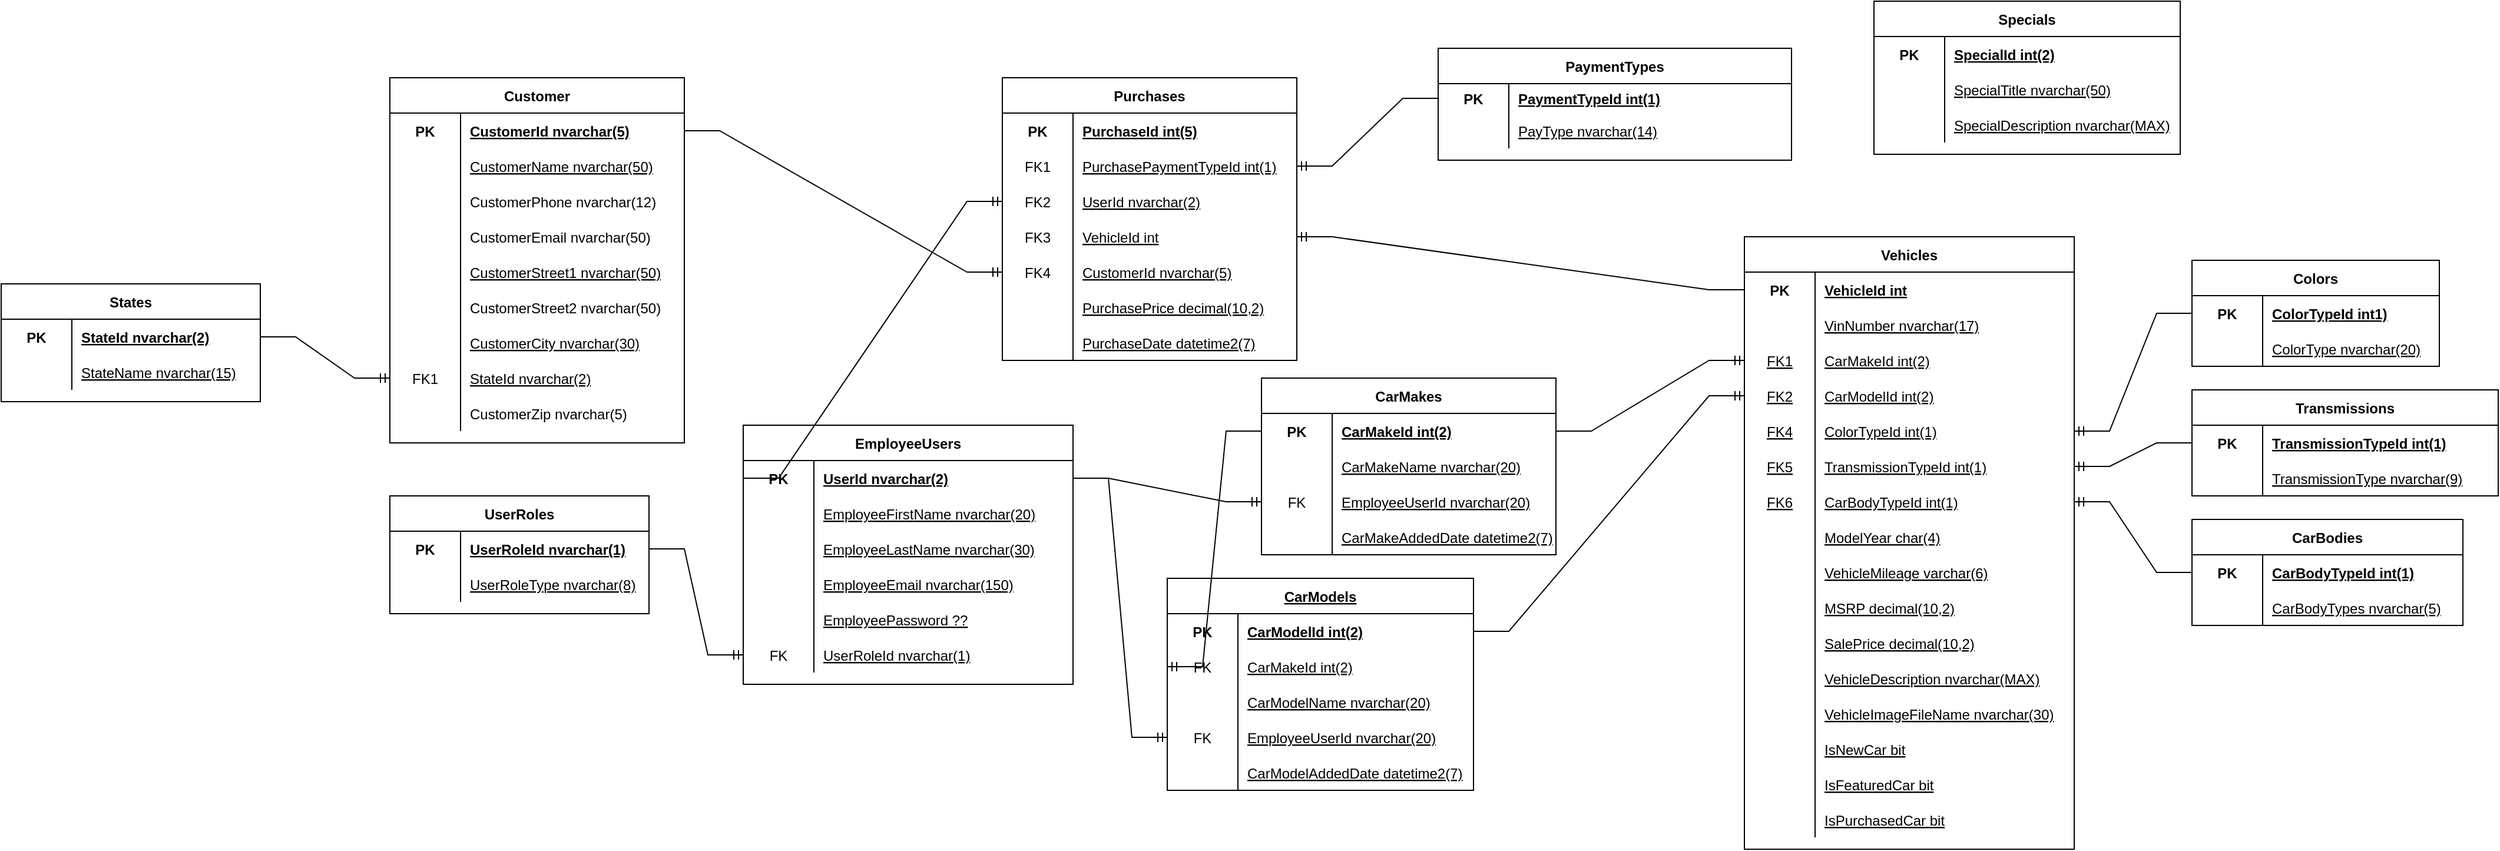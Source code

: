 <mxfile version="20.3.7" type="device"><diagram id="ezFmuvmp6qrBWbiC3cni" name="Page-1"><mxGraphModel dx="3038" dy="579" grid="1" gridSize="10" guides="1" tooltips="1" connect="1" arrows="1" fold="1" page="1" pageScale="1" pageWidth="2000" pageHeight="1500" math="0" shadow="0"><root><mxCell id="0"/><mxCell id="1" parent="0"/><mxCell id="6S44NTS5QVKhWcaASvJV-121" value="CarMakes" style="shape=table;startSize=30;container=1;collapsible=1;childLayout=tableLayout;fixedRows=1;rowLines=0;fontStyle=1;align=center;resizeLast=1;" parent="1" vertex="1"><mxGeometry x="830" y="520" width="250" height="150" as="geometry"><mxRectangle x="1140" y="100" width="70" height="30" as="alternateBounds"/></mxGeometry></mxCell><mxCell id="6S44NTS5QVKhWcaASvJV-122" value="" style="shape=tableRow;horizontal=0;startSize=0;swimlaneHead=0;swimlaneBody=0;fillColor=none;collapsible=0;dropTarget=0;points=[[0,0.5],[1,0.5]];portConstraint=eastwest;top=0;left=0;right=0;bottom=0;" parent="6S44NTS5QVKhWcaASvJV-121" vertex="1"><mxGeometry y="30" width="250" height="30" as="geometry"/></mxCell><mxCell id="6S44NTS5QVKhWcaASvJV-123" value="PK" style="shape=partialRectangle;connectable=0;fillColor=none;top=0;left=0;bottom=0;right=0;fontStyle=1;overflow=hidden;" parent="6S44NTS5QVKhWcaASvJV-122" vertex="1"><mxGeometry width="60" height="30" as="geometry"><mxRectangle width="60" height="30" as="alternateBounds"/></mxGeometry></mxCell><mxCell id="6S44NTS5QVKhWcaASvJV-124" value="CarMakeId int(2)" style="shape=partialRectangle;connectable=0;fillColor=none;top=0;left=0;bottom=0;right=0;align=left;spacingLeft=6;fontStyle=5;overflow=hidden;" parent="6S44NTS5QVKhWcaASvJV-122" vertex="1"><mxGeometry x="60" width="190" height="30" as="geometry"><mxRectangle width="190" height="30" as="alternateBounds"/></mxGeometry></mxCell><mxCell id="6S44NTS5QVKhWcaASvJV-131" value="" style="shape=tableRow;horizontal=0;startSize=0;swimlaneHead=0;swimlaneBody=0;fillColor=none;collapsible=0;dropTarget=0;points=[[0,0.5],[1,0.5]];portConstraint=eastwest;top=0;left=0;right=0;bottom=0;" parent="6S44NTS5QVKhWcaASvJV-121" vertex="1"><mxGeometry y="60" width="250" height="30" as="geometry"/></mxCell><mxCell id="6S44NTS5QVKhWcaASvJV-132" value="" style="shape=partialRectangle;connectable=0;fillColor=none;top=0;left=0;bottom=0;right=0;editable=1;overflow=hidden;" parent="6S44NTS5QVKhWcaASvJV-131" vertex="1"><mxGeometry width="60" height="30" as="geometry"><mxRectangle width="60" height="30" as="alternateBounds"/></mxGeometry></mxCell><mxCell id="6S44NTS5QVKhWcaASvJV-133" value="CarMakeName nvarchar(20)" style="shape=partialRectangle;connectable=0;fillColor=none;top=0;left=0;bottom=0;right=0;align=left;spacingLeft=6;overflow=hidden;fontStyle=4" parent="6S44NTS5QVKhWcaASvJV-131" vertex="1"><mxGeometry x="60" width="190" height="30" as="geometry"><mxRectangle width="190" height="30" as="alternateBounds"/></mxGeometry></mxCell><mxCell id="zYKsgpIjPlflxYxR3zUC-27" value="" style="shape=tableRow;horizontal=0;startSize=0;swimlaneHead=0;swimlaneBody=0;fillColor=none;collapsible=0;dropTarget=0;points=[[0,0.5],[1,0.5]];portConstraint=eastwest;top=0;left=0;right=0;bottom=0;" parent="6S44NTS5QVKhWcaASvJV-121" vertex="1"><mxGeometry y="90" width="250" height="30" as="geometry"/></mxCell><mxCell id="zYKsgpIjPlflxYxR3zUC-28" value="FK" style="shape=partialRectangle;connectable=0;fillColor=none;top=0;left=0;bottom=0;right=0;fontStyle=0;overflow=hidden;" parent="zYKsgpIjPlflxYxR3zUC-27" vertex="1"><mxGeometry width="60" height="30" as="geometry"><mxRectangle width="60" height="30" as="alternateBounds"/></mxGeometry></mxCell><mxCell id="zYKsgpIjPlflxYxR3zUC-29" value="EmployeeUserId nvarchar(20)" style="shape=partialRectangle;connectable=0;fillColor=none;top=0;left=0;bottom=0;right=0;align=left;spacingLeft=6;fontStyle=4;overflow=hidden;" parent="zYKsgpIjPlflxYxR3zUC-27" vertex="1"><mxGeometry x="60" width="190" height="30" as="geometry"><mxRectangle width="190" height="30" as="alternateBounds"/></mxGeometry></mxCell><mxCell id="6S44NTS5QVKhWcaASvJV-301" value="" style="shape=tableRow;horizontal=0;startSize=0;swimlaneHead=0;swimlaneBody=0;fillColor=none;collapsible=0;dropTarget=0;points=[[0,0.5],[1,0.5]];portConstraint=eastwest;top=0;left=0;right=0;bottom=0;" parent="6S44NTS5QVKhWcaASvJV-121" vertex="1"><mxGeometry y="120" width="250" height="30" as="geometry"/></mxCell><mxCell id="6S44NTS5QVKhWcaASvJV-302" value="" style="shape=partialRectangle;connectable=0;fillColor=none;top=0;left=0;bottom=0;right=0;editable=1;overflow=hidden;" parent="6S44NTS5QVKhWcaASvJV-301" vertex="1"><mxGeometry width="60" height="30" as="geometry"><mxRectangle width="60" height="30" as="alternateBounds"/></mxGeometry></mxCell><mxCell id="6S44NTS5QVKhWcaASvJV-303" value="CarMakeAddedDate datetime2(7)" style="shape=partialRectangle;connectable=0;fillColor=none;top=0;left=0;bottom=0;right=0;align=left;spacingLeft=6;overflow=hidden;fontStyle=4" parent="6S44NTS5QVKhWcaASvJV-301" vertex="1"><mxGeometry x="60" width="190" height="30" as="geometry"><mxRectangle width="190" height="30" as="alternateBounds"/></mxGeometry></mxCell><mxCell id="6S44NTS5QVKhWcaASvJV-149" value="CarModels" style="shape=table;startSize=30;container=1;collapsible=1;childLayout=tableLayout;fixedRows=1;rowLines=0;fontStyle=5;align=center;resizeLast=1;" parent="1" vertex="1"><mxGeometry x="750" y="690" width="260" height="180" as="geometry"><mxRectangle x="840" y="270" width="70" height="30" as="alternateBounds"/></mxGeometry></mxCell><mxCell id="6S44NTS5QVKhWcaASvJV-150" value="" style="shape=tableRow;horizontal=0;startSize=0;swimlaneHead=0;swimlaneBody=0;fillColor=none;collapsible=0;dropTarget=0;points=[[0,0.5],[1,0.5]];portConstraint=eastwest;top=0;left=0;right=0;bottom=0;" parent="6S44NTS5QVKhWcaASvJV-149" vertex="1"><mxGeometry y="30" width="260" height="30" as="geometry"/></mxCell><mxCell id="6S44NTS5QVKhWcaASvJV-151" value="PK" style="shape=partialRectangle;connectable=0;fillColor=none;top=0;left=0;bottom=0;right=0;fontStyle=1;overflow=hidden;" parent="6S44NTS5QVKhWcaASvJV-150" vertex="1"><mxGeometry width="60" height="30" as="geometry"><mxRectangle width="60" height="30" as="alternateBounds"/></mxGeometry></mxCell><mxCell id="6S44NTS5QVKhWcaASvJV-152" value="CarModelId int(2)" style="shape=partialRectangle;connectable=0;fillColor=none;top=0;left=0;bottom=0;right=0;align=left;spacingLeft=6;fontStyle=5;overflow=hidden;" parent="6S44NTS5QVKhWcaASvJV-150" vertex="1"><mxGeometry x="60" width="200" height="30" as="geometry"><mxRectangle width="200" height="30" as="alternateBounds"/></mxGeometry></mxCell><mxCell id="6S44NTS5QVKhWcaASvJV-304" value="" style="shape=tableRow;horizontal=0;startSize=0;swimlaneHead=0;swimlaneBody=0;fillColor=none;collapsible=0;dropTarget=0;points=[[0,0.5],[1,0.5]];portConstraint=eastwest;top=0;left=0;right=0;bottom=0;" parent="6S44NTS5QVKhWcaASvJV-149" vertex="1"><mxGeometry y="60" width="260" height="30" as="geometry"/></mxCell><mxCell id="6S44NTS5QVKhWcaASvJV-305" value="FK" style="shape=partialRectangle;connectable=0;fillColor=none;top=0;left=0;bottom=0;right=0;fontStyle=0;overflow=hidden;" parent="6S44NTS5QVKhWcaASvJV-304" vertex="1"><mxGeometry width="60" height="30" as="geometry"><mxRectangle width="60" height="30" as="alternateBounds"/></mxGeometry></mxCell><mxCell id="6S44NTS5QVKhWcaASvJV-306" value="CarMakeId int(2)" style="shape=partialRectangle;connectable=0;fillColor=none;top=0;left=0;bottom=0;right=0;align=left;spacingLeft=6;fontStyle=4;overflow=hidden;" parent="6S44NTS5QVKhWcaASvJV-304" vertex="1"><mxGeometry x="60" width="200" height="30" as="geometry"><mxRectangle width="200" height="30" as="alternateBounds"/></mxGeometry></mxCell><mxCell id="6S44NTS5QVKhWcaASvJV-156" value="" style="shape=tableRow;horizontal=0;startSize=0;swimlaneHead=0;swimlaneBody=0;fillColor=none;collapsible=0;dropTarget=0;points=[[0,0.5],[1,0.5]];portConstraint=eastwest;top=0;left=0;right=0;bottom=0;" parent="6S44NTS5QVKhWcaASvJV-149" vertex="1"><mxGeometry y="90" width="260" height="30" as="geometry"/></mxCell><mxCell id="6S44NTS5QVKhWcaASvJV-157" value="" style="shape=partialRectangle;connectable=0;fillColor=none;top=0;left=0;bottom=0;right=0;editable=1;overflow=hidden;" parent="6S44NTS5QVKhWcaASvJV-156" vertex="1"><mxGeometry width="60" height="30" as="geometry"><mxRectangle width="60" height="30" as="alternateBounds"/></mxGeometry></mxCell><mxCell id="6S44NTS5QVKhWcaASvJV-158" value="CarModelName nvarchar(20)" style="shape=partialRectangle;connectable=0;fillColor=none;top=0;left=0;bottom=0;right=0;align=left;spacingLeft=6;overflow=hidden;fontStyle=4" parent="6S44NTS5QVKhWcaASvJV-156" vertex="1"><mxGeometry x="60" width="200" height="30" as="geometry"><mxRectangle width="200" height="30" as="alternateBounds"/></mxGeometry></mxCell><mxCell id="zYKsgpIjPlflxYxR3zUC-30" value="" style="shape=tableRow;horizontal=0;startSize=0;swimlaneHead=0;swimlaneBody=0;fillColor=none;collapsible=0;dropTarget=0;points=[[0,0.5],[1,0.5]];portConstraint=eastwest;top=0;left=0;right=0;bottom=0;" parent="6S44NTS5QVKhWcaASvJV-149" vertex="1"><mxGeometry y="120" width="260" height="30" as="geometry"/></mxCell><mxCell id="zYKsgpIjPlflxYxR3zUC-31" value="FK" style="shape=partialRectangle;connectable=0;fillColor=none;top=0;left=0;bottom=0;right=0;fontStyle=0;overflow=hidden;" parent="zYKsgpIjPlflxYxR3zUC-30" vertex="1"><mxGeometry width="60" height="30" as="geometry"><mxRectangle width="60" height="30" as="alternateBounds"/></mxGeometry></mxCell><mxCell id="zYKsgpIjPlflxYxR3zUC-32" value="EmployeeUserId nvarchar(20)" style="shape=partialRectangle;connectable=0;fillColor=none;top=0;left=0;bottom=0;right=0;align=left;spacingLeft=6;fontStyle=4;overflow=hidden;" parent="zYKsgpIjPlflxYxR3zUC-30" vertex="1"><mxGeometry x="60" width="200" height="30" as="geometry"><mxRectangle width="200" height="30" as="alternateBounds"/></mxGeometry></mxCell><mxCell id="6S44NTS5QVKhWcaASvJV-307" value="" style="shape=tableRow;horizontal=0;startSize=0;swimlaneHead=0;swimlaneBody=0;fillColor=none;collapsible=0;dropTarget=0;points=[[0,0.5],[1,0.5]];portConstraint=eastwest;top=0;left=0;right=0;bottom=0;" parent="6S44NTS5QVKhWcaASvJV-149" vertex="1"><mxGeometry y="150" width="260" height="30" as="geometry"/></mxCell><mxCell id="6S44NTS5QVKhWcaASvJV-308" value="" style="shape=partialRectangle;connectable=0;fillColor=none;top=0;left=0;bottom=0;right=0;editable=1;overflow=hidden;" parent="6S44NTS5QVKhWcaASvJV-307" vertex="1"><mxGeometry width="60" height="30" as="geometry"><mxRectangle width="60" height="30" as="alternateBounds"/></mxGeometry></mxCell><mxCell id="6S44NTS5QVKhWcaASvJV-309" value="CarModelAddedDate datetime2(7)" style="shape=partialRectangle;connectable=0;fillColor=none;top=0;left=0;bottom=0;right=0;align=left;spacingLeft=6;overflow=hidden;fontStyle=4" parent="6S44NTS5QVKhWcaASvJV-307" vertex="1"><mxGeometry x="60" width="200" height="30" as="geometry"><mxRectangle width="200" height="30" as="alternateBounds"/></mxGeometry></mxCell><mxCell id="6S44NTS5QVKhWcaASvJV-178" value="Colors" style="shape=table;startSize=30;container=1;collapsible=1;childLayout=tableLayout;fixedRows=1;rowLines=0;fontStyle=1;align=center;resizeLast=1;" parent="1" vertex="1"><mxGeometry x="1620" y="420" width="210" height="90" as="geometry"/></mxCell><mxCell id="6S44NTS5QVKhWcaASvJV-179" value="" style="shape=tableRow;horizontal=0;startSize=0;swimlaneHead=0;swimlaneBody=0;fillColor=none;collapsible=0;dropTarget=0;points=[[0,0.5],[1,0.5]];portConstraint=eastwest;top=0;left=0;right=0;bottom=0;" parent="6S44NTS5QVKhWcaASvJV-178" vertex="1"><mxGeometry y="30" width="210" height="30" as="geometry"/></mxCell><mxCell id="6S44NTS5QVKhWcaASvJV-180" value="PK" style="shape=partialRectangle;connectable=0;fillColor=none;top=0;left=0;bottom=0;right=0;fontStyle=1;overflow=hidden;" parent="6S44NTS5QVKhWcaASvJV-179" vertex="1"><mxGeometry width="60" height="30" as="geometry"><mxRectangle width="60" height="30" as="alternateBounds"/></mxGeometry></mxCell><mxCell id="6S44NTS5QVKhWcaASvJV-181" value="ColorTypeId int1)" style="shape=partialRectangle;connectable=0;fillColor=none;top=0;left=0;bottom=0;right=0;align=left;spacingLeft=6;fontStyle=5;overflow=hidden;" parent="6S44NTS5QVKhWcaASvJV-179" vertex="1"><mxGeometry x="60" width="150" height="30" as="geometry"><mxRectangle width="150" height="30" as="alternateBounds"/></mxGeometry></mxCell><mxCell id="6S44NTS5QVKhWcaASvJV-185" value="" style="shape=tableRow;horizontal=0;startSize=0;swimlaneHead=0;swimlaneBody=0;fillColor=none;collapsible=0;dropTarget=0;points=[[0,0.5],[1,0.5]];portConstraint=eastwest;top=0;left=0;right=0;bottom=0;" parent="6S44NTS5QVKhWcaASvJV-178" vertex="1"><mxGeometry y="60" width="210" height="30" as="geometry"/></mxCell><mxCell id="6S44NTS5QVKhWcaASvJV-186" value="" style="shape=partialRectangle;connectable=0;fillColor=none;top=0;left=0;bottom=0;right=0;editable=1;overflow=hidden;" parent="6S44NTS5QVKhWcaASvJV-185" vertex="1"><mxGeometry width="60" height="30" as="geometry"><mxRectangle width="60" height="30" as="alternateBounds"/></mxGeometry></mxCell><mxCell id="6S44NTS5QVKhWcaASvJV-187" value="ColorType nvarchar(20)" style="shape=partialRectangle;connectable=0;fillColor=none;top=0;left=0;bottom=0;right=0;align=left;spacingLeft=6;overflow=hidden;fontStyle=4" parent="6S44NTS5QVKhWcaASvJV-185" vertex="1"><mxGeometry x="60" width="150" height="30" as="geometry"><mxRectangle width="150" height="30" as="alternateBounds"/></mxGeometry></mxCell><mxCell id="6S44NTS5QVKhWcaASvJV-204" value="Transmissions" style="shape=table;startSize=30;container=1;collapsible=1;childLayout=tableLayout;fixedRows=1;rowLines=0;fontStyle=1;align=center;resizeLast=1;" parent="1" vertex="1"><mxGeometry x="1620" y="530" width="260" height="90" as="geometry"/></mxCell><mxCell id="6S44NTS5QVKhWcaASvJV-205" value="" style="shape=tableRow;horizontal=0;startSize=0;swimlaneHead=0;swimlaneBody=0;fillColor=none;collapsible=0;dropTarget=0;points=[[0,0.5],[1,0.5]];portConstraint=eastwest;top=0;left=0;right=0;bottom=0;" parent="6S44NTS5QVKhWcaASvJV-204" vertex="1"><mxGeometry y="30" width="260" height="30" as="geometry"/></mxCell><mxCell id="6S44NTS5QVKhWcaASvJV-206" value="PK" style="shape=partialRectangle;connectable=0;fillColor=none;top=0;left=0;bottom=0;right=0;fontStyle=1;overflow=hidden;" parent="6S44NTS5QVKhWcaASvJV-205" vertex="1"><mxGeometry width="60" height="30" as="geometry"><mxRectangle width="60" height="30" as="alternateBounds"/></mxGeometry></mxCell><mxCell id="6S44NTS5QVKhWcaASvJV-207" value="TransmissionTypeId int(1)" style="shape=partialRectangle;connectable=0;fillColor=none;top=0;left=0;bottom=0;right=0;align=left;spacingLeft=6;fontStyle=5;overflow=hidden;" parent="6S44NTS5QVKhWcaASvJV-205" vertex="1"><mxGeometry x="60" width="200" height="30" as="geometry"><mxRectangle width="200" height="30" as="alternateBounds"/></mxGeometry></mxCell><mxCell id="6S44NTS5QVKhWcaASvJV-211" value="" style="shape=tableRow;horizontal=0;startSize=0;swimlaneHead=0;swimlaneBody=0;fillColor=none;collapsible=0;dropTarget=0;points=[[0,0.5],[1,0.5]];portConstraint=eastwest;top=0;left=0;right=0;bottom=0;" parent="6S44NTS5QVKhWcaASvJV-204" vertex="1"><mxGeometry y="60" width="260" height="30" as="geometry"/></mxCell><mxCell id="6S44NTS5QVKhWcaASvJV-212" value="" style="shape=partialRectangle;connectable=0;fillColor=none;top=0;left=0;bottom=0;right=0;editable=1;overflow=hidden;" parent="6S44NTS5QVKhWcaASvJV-211" vertex="1"><mxGeometry width="60" height="30" as="geometry"><mxRectangle width="60" height="30" as="alternateBounds"/></mxGeometry></mxCell><mxCell id="6S44NTS5QVKhWcaASvJV-213" value="TransmissionType nvarchar(9)" style="shape=partialRectangle;connectable=0;fillColor=none;top=0;left=0;bottom=0;right=0;align=left;spacingLeft=6;overflow=hidden;fontStyle=4" parent="6S44NTS5QVKhWcaASvJV-211" vertex="1"><mxGeometry x="60" width="200" height="30" as="geometry"><mxRectangle width="200" height="30" as="alternateBounds"/></mxGeometry></mxCell><mxCell id="6S44NTS5QVKhWcaASvJV-218" value="CarBodies" style="shape=table;startSize=30;container=1;collapsible=1;childLayout=tableLayout;fixedRows=1;rowLines=0;fontStyle=1;align=center;resizeLast=1;" parent="1" vertex="1"><mxGeometry x="1620" y="640" width="230" height="90" as="geometry"/></mxCell><mxCell id="6S44NTS5QVKhWcaASvJV-219" value="" style="shape=tableRow;horizontal=0;startSize=0;swimlaneHead=0;swimlaneBody=0;fillColor=none;collapsible=0;dropTarget=0;points=[[0,0.5],[1,0.5]];portConstraint=eastwest;top=0;left=0;right=0;bottom=0;" parent="6S44NTS5QVKhWcaASvJV-218" vertex="1"><mxGeometry y="30" width="230" height="30" as="geometry"/></mxCell><mxCell id="6S44NTS5QVKhWcaASvJV-220" value="PK" style="shape=partialRectangle;connectable=0;fillColor=none;top=0;left=0;bottom=0;right=0;fontStyle=1;overflow=hidden;" parent="6S44NTS5QVKhWcaASvJV-219" vertex="1"><mxGeometry width="60" height="30" as="geometry"><mxRectangle width="60" height="30" as="alternateBounds"/></mxGeometry></mxCell><mxCell id="6S44NTS5QVKhWcaASvJV-221" value="CarBodyTypeId int(1)" style="shape=partialRectangle;connectable=0;fillColor=none;top=0;left=0;bottom=0;right=0;align=left;spacingLeft=6;fontStyle=5;overflow=hidden;" parent="6S44NTS5QVKhWcaASvJV-219" vertex="1"><mxGeometry x="60" width="170" height="30" as="geometry"><mxRectangle width="170" height="30" as="alternateBounds"/></mxGeometry></mxCell><mxCell id="6S44NTS5QVKhWcaASvJV-225" value="" style="shape=tableRow;horizontal=0;startSize=0;swimlaneHead=0;swimlaneBody=0;fillColor=none;collapsible=0;dropTarget=0;points=[[0,0.5],[1,0.5]];portConstraint=eastwest;top=0;left=0;right=0;bottom=0;" parent="6S44NTS5QVKhWcaASvJV-218" vertex="1"><mxGeometry y="60" width="230" height="30" as="geometry"/></mxCell><mxCell id="6S44NTS5QVKhWcaASvJV-226" value="" style="shape=partialRectangle;connectable=0;fillColor=none;top=0;left=0;bottom=0;right=0;editable=1;overflow=hidden;" parent="6S44NTS5QVKhWcaASvJV-225" vertex="1"><mxGeometry width="60" height="30" as="geometry"><mxRectangle width="60" height="30" as="alternateBounds"/></mxGeometry></mxCell><mxCell id="6S44NTS5QVKhWcaASvJV-227" value="CarBodyTypes nvarchar(5)" style="shape=partialRectangle;connectable=0;fillColor=none;top=0;left=0;bottom=0;right=0;align=left;spacingLeft=6;overflow=hidden;fontStyle=4" parent="6S44NTS5QVKhWcaASvJV-225" vertex="1"><mxGeometry x="60" width="170" height="30" as="geometry"><mxRectangle width="170" height="30" as="alternateBounds"/></mxGeometry></mxCell><mxCell id="6S44NTS5QVKhWcaASvJV-249" value="Vehicles" style="shape=table;startSize=30;container=1;collapsible=1;childLayout=tableLayout;fixedRows=1;rowLines=0;fontStyle=1;align=center;resizeLast=1;" parent="1" vertex="1"><mxGeometry x="1240" y="400" width="280" height="520" as="geometry"><mxRectangle x="1240" y="400" width="80" height="30" as="alternateBounds"/></mxGeometry></mxCell><mxCell id="6S44NTS5QVKhWcaASvJV-250" value="" style="shape=tableRow;horizontal=0;startSize=0;swimlaneHead=0;swimlaneBody=0;fillColor=none;collapsible=0;dropTarget=0;points=[[0,0.5],[1,0.5]];portConstraint=eastwest;top=0;left=0;right=0;bottom=0;" parent="6S44NTS5QVKhWcaASvJV-249" vertex="1"><mxGeometry y="30" width="280" height="30" as="geometry"/></mxCell><mxCell id="6S44NTS5QVKhWcaASvJV-251" value="PK" style="shape=partialRectangle;connectable=0;fillColor=none;top=0;left=0;bottom=0;right=0;fontStyle=1;overflow=hidden;" parent="6S44NTS5QVKhWcaASvJV-250" vertex="1"><mxGeometry width="60" height="30" as="geometry"><mxRectangle width="60" height="30" as="alternateBounds"/></mxGeometry></mxCell><mxCell id="6S44NTS5QVKhWcaASvJV-252" value="VehicleId int" style="shape=partialRectangle;connectable=0;fillColor=none;top=0;left=0;bottom=0;right=0;align=left;spacingLeft=6;fontStyle=5;overflow=hidden;" parent="6S44NTS5QVKhWcaASvJV-250" vertex="1"><mxGeometry x="60" width="220" height="30" as="geometry"><mxRectangle width="220" height="30" as="alternateBounds"/></mxGeometry></mxCell><mxCell id="cJWprnq-Zfq-33JRDW6e-3" value="" style="shape=tableRow;horizontal=0;startSize=0;swimlaneHead=0;swimlaneBody=0;fillColor=none;collapsible=0;dropTarget=0;points=[[0,0.5],[1,0.5]];portConstraint=eastwest;top=0;left=0;right=0;bottom=0;" parent="6S44NTS5QVKhWcaASvJV-249" vertex="1"><mxGeometry y="60" width="280" height="30" as="geometry"/></mxCell><mxCell id="cJWprnq-Zfq-33JRDW6e-4" value="" style="shape=partialRectangle;connectable=0;fillColor=none;top=0;left=0;bottom=0;right=0;editable=1;overflow=hidden;" parent="cJWprnq-Zfq-33JRDW6e-3" vertex="1"><mxGeometry width="60" height="30" as="geometry"><mxRectangle width="60" height="30" as="alternateBounds"/></mxGeometry></mxCell><mxCell id="cJWprnq-Zfq-33JRDW6e-5" value="VinNumber nvarchar(17)" style="shape=partialRectangle;connectable=0;fillColor=none;top=0;left=0;bottom=0;right=0;align=left;spacingLeft=6;overflow=hidden;fontStyle=4" parent="cJWprnq-Zfq-33JRDW6e-3" vertex="1"><mxGeometry x="60" width="220" height="30" as="geometry"><mxRectangle width="220" height="30" as="alternateBounds"/></mxGeometry></mxCell><mxCell id="6S44NTS5QVKhWcaASvJV-256" value="" style="shape=tableRow;horizontal=0;startSize=0;swimlaneHead=0;swimlaneBody=0;fillColor=none;collapsible=0;dropTarget=0;points=[[0,0.5],[1,0.5]];portConstraint=eastwest;top=0;left=0;right=0;bottom=0;" parent="6S44NTS5QVKhWcaASvJV-249" vertex="1"><mxGeometry y="90" width="280" height="30" as="geometry"/></mxCell><mxCell id="6S44NTS5QVKhWcaASvJV-257" value="FK1" style="shape=partialRectangle;connectable=0;fillColor=none;top=0;left=0;bottom=0;right=0;editable=1;overflow=hidden;fontStyle=4" parent="6S44NTS5QVKhWcaASvJV-256" vertex="1"><mxGeometry width="60" height="30" as="geometry"><mxRectangle width="60" height="30" as="alternateBounds"/></mxGeometry></mxCell><mxCell id="6S44NTS5QVKhWcaASvJV-258" value="CarMakeId int(2)" style="shape=partialRectangle;connectable=0;fillColor=none;top=0;left=0;bottom=0;right=0;align=left;spacingLeft=6;overflow=hidden;fontStyle=4" parent="6S44NTS5QVKhWcaASvJV-256" vertex="1"><mxGeometry x="60" width="220" height="30" as="geometry"><mxRectangle width="220" height="30" as="alternateBounds"/></mxGeometry></mxCell><mxCell id="6S44NTS5QVKhWcaASvJV-259" value="" style="shape=tableRow;horizontal=0;startSize=0;swimlaneHead=0;swimlaneBody=0;fillColor=none;collapsible=0;dropTarget=0;points=[[0,0.5],[1,0.5]];portConstraint=eastwest;top=0;left=0;right=0;bottom=0;" parent="6S44NTS5QVKhWcaASvJV-249" vertex="1"><mxGeometry y="120" width="280" height="30" as="geometry"/></mxCell><mxCell id="6S44NTS5QVKhWcaASvJV-260" value="FK2" style="shape=partialRectangle;connectable=0;fillColor=none;top=0;left=0;bottom=0;right=0;editable=1;overflow=hidden;fontStyle=4" parent="6S44NTS5QVKhWcaASvJV-259" vertex="1"><mxGeometry width="60" height="30" as="geometry"><mxRectangle width="60" height="30" as="alternateBounds"/></mxGeometry></mxCell><mxCell id="6S44NTS5QVKhWcaASvJV-261" value="CarModelId int(2)" style="shape=partialRectangle;connectable=0;fillColor=none;top=0;left=0;bottom=0;right=0;align=left;spacingLeft=6;overflow=hidden;fontStyle=4" parent="6S44NTS5QVKhWcaASvJV-259" vertex="1"><mxGeometry x="60" width="220" height="30" as="geometry"><mxRectangle width="220" height="30" as="alternateBounds"/></mxGeometry></mxCell><mxCell id="6S44NTS5QVKhWcaASvJV-268" value="" style="shape=tableRow;horizontal=0;startSize=0;swimlaneHead=0;swimlaneBody=0;fillColor=none;collapsible=0;dropTarget=0;points=[[0,0.5],[1,0.5]];portConstraint=eastwest;top=0;left=0;right=0;bottom=0;" parent="6S44NTS5QVKhWcaASvJV-249" vertex="1"><mxGeometry y="150" width="280" height="30" as="geometry"/></mxCell><mxCell id="6S44NTS5QVKhWcaASvJV-269" value="FK4" style="shape=partialRectangle;connectable=0;fillColor=none;top=0;left=0;bottom=0;right=0;fontStyle=4;overflow=hidden;" parent="6S44NTS5QVKhWcaASvJV-268" vertex="1"><mxGeometry width="60" height="30" as="geometry"><mxRectangle width="60" height="30" as="alternateBounds"/></mxGeometry></mxCell><mxCell id="6S44NTS5QVKhWcaASvJV-270" value="ColorTypeId int(1)" style="shape=partialRectangle;connectable=0;fillColor=none;top=0;left=0;bottom=0;right=0;align=left;spacingLeft=6;fontStyle=4;overflow=hidden;" parent="6S44NTS5QVKhWcaASvJV-268" vertex="1"><mxGeometry x="60" width="220" height="30" as="geometry"><mxRectangle width="220" height="30" as="alternateBounds"/></mxGeometry></mxCell><mxCell id="6S44NTS5QVKhWcaASvJV-274" value="" style="shape=tableRow;horizontal=0;startSize=0;swimlaneHead=0;swimlaneBody=0;fillColor=none;collapsible=0;dropTarget=0;points=[[0,0.5],[1,0.5]];portConstraint=eastwest;top=0;left=0;right=0;bottom=0;" parent="6S44NTS5QVKhWcaASvJV-249" vertex="1"><mxGeometry y="180" width="280" height="30" as="geometry"/></mxCell><mxCell id="6S44NTS5QVKhWcaASvJV-275" value="FK5" style="shape=partialRectangle;connectable=0;fillColor=none;top=0;left=0;bottom=0;right=0;fontStyle=4;overflow=hidden;" parent="6S44NTS5QVKhWcaASvJV-274" vertex="1"><mxGeometry width="60" height="30" as="geometry"><mxRectangle width="60" height="30" as="alternateBounds"/></mxGeometry></mxCell><mxCell id="6S44NTS5QVKhWcaASvJV-276" value="TransmissionTypeId int(1)" style="shape=partialRectangle;connectable=0;fillColor=none;top=0;left=0;bottom=0;right=0;align=left;spacingLeft=6;fontStyle=4;overflow=hidden;" parent="6S44NTS5QVKhWcaASvJV-274" vertex="1"><mxGeometry x="60" width="220" height="30" as="geometry"><mxRectangle width="220" height="30" as="alternateBounds"/></mxGeometry></mxCell><mxCell id="6S44NTS5QVKhWcaASvJV-265" value="" style="shape=tableRow;horizontal=0;startSize=0;swimlaneHead=0;swimlaneBody=0;fillColor=none;collapsible=0;dropTarget=0;points=[[0,0.5],[1,0.5]];portConstraint=eastwest;top=0;left=0;right=0;bottom=0;" parent="6S44NTS5QVKhWcaASvJV-249" vertex="1"><mxGeometry y="210" width="280" height="30" as="geometry"/></mxCell><mxCell id="6S44NTS5QVKhWcaASvJV-266" value="FK6" style="shape=partialRectangle;connectable=0;fillColor=none;top=0;left=0;bottom=0;right=0;fontStyle=4;overflow=hidden;" parent="6S44NTS5QVKhWcaASvJV-265" vertex="1"><mxGeometry width="60" height="30" as="geometry"><mxRectangle width="60" height="30" as="alternateBounds"/></mxGeometry></mxCell><mxCell id="6S44NTS5QVKhWcaASvJV-267" value="CarBodyTypeId int(1)" style="shape=partialRectangle;connectable=0;fillColor=none;top=0;left=0;bottom=0;right=0;align=left;spacingLeft=6;fontStyle=4;overflow=hidden;" parent="6S44NTS5QVKhWcaASvJV-265" vertex="1"><mxGeometry x="60" width="220" height="30" as="geometry"><mxRectangle width="220" height="30" as="alternateBounds"/></mxGeometry></mxCell><mxCell id="6S44NTS5QVKhWcaASvJV-277" value="" style="shape=tableRow;horizontal=0;startSize=0;swimlaneHead=0;swimlaneBody=0;fillColor=none;collapsible=0;dropTarget=0;points=[[0,0.5],[1,0.5]];portConstraint=eastwest;top=0;left=0;right=0;bottom=0;" parent="6S44NTS5QVKhWcaASvJV-249" vertex="1"><mxGeometry y="240" width="280" height="30" as="geometry"/></mxCell><mxCell id="6S44NTS5QVKhWcaASvJV-278" value="" style="shape=partialRectangle;connectable=0;fillColor=none;top=0;left=0;bottom=0;right=0;editable=1;overflow=hidden;" parent="6S44NTS5QVKhWcaASvJV-277" vertex="1"><mxGeometry width="60" height="30" as="geometry"><mxRectangle width="60" height="30" as="alternateBounds"/></mxGeometry></mxCell><mxCell id="6S44NTS5QVKhWcaASvJV-279" value="ModelYear char(4)" style="shape=partialRectangle;connectable=0;fillColor=none;top=0;left=0;bottom=0;right=0;align=left;spacingLeft=6;overflow=hidden;fontStyle=4" parent="6S44NTS5QVKhWcaASvJV-277" vertex="1"><mxGeometry x="60" width="220" height="30" as="geometry"><mxRectangle width="220" height="30" as="alternateBounds"/></mxGeometry></mxCell><mxCell id="6S44NTS5QVKhWcaASvJV-283" value="" style="shape=tableRow;horizontal=0;startSize=0;swimlaneHead=0;swimlaneBody=0;fillColor=none;collapsible=0;dropTarget=0;points=[[0,0.5],[1,0.5]];portConstraint=eastwest;top=0;left=0;right=0;bottom=0;" parent="6S44NTS5QVKhWcaASvJV-249" vertex="1"><mxGeometry y="270" width="280" height="30" as="geometry"/></mxCell><mxCell id="6S44NTS5QVKhWcaASvJV-284" value="" style="shape=partialRectangle;connectable=0;fillColor=none;top=0;left=0;bottom=0;right=0;editable=1;overflow=hidden;" parent="6S44NTS5QVKhWcaASvJV-283" vertex="1"><mxGeometry width="60" height="30" as="geometry"><mxRectangle width="60" height="30" as="alternateBounds"/></mxGeometry></mxCell><mxCell id="6S44NTS5QVKhWcaASvJV-285" value="VehicleMileage varchar(6)" style="shape=partialRectangle;connectable=0;fillColor=none;top=0;left=0;bottom=0;right=0;align=left;spacingLeft=6;overflow=hidden;fontStyle=4" parent="6S44NTS5QVKhWcaASvJV-283" vertex="1"><mxGeometry x="60" width="220" height="30" as="geometry"><mxRectangle width="220" height="30" as="alternateBounds"/></mxGeometry></mxCell><mxCell id="6S44NTS5QVKhWcaASvJV-286" value="" style="shape=tableRow;horizontal=0;startSize=0;swimlaneHead=0;swimlaneBody=0;fillColor=none;collapsible=0;dropTarget=0;points=[[0,0.5],[1,0.5]];portConstraint=eastwest;top=0;left=0;right=0;bottom=0;" parent="6S44NTS5QVKhWcaASvJV-249" vertex="1"><mxGeometry y="300" width="280" height="30" as="geometry"/></mxCell><mxCell id="6S44NTS5QVKhWcaASvJV-287" value="" style="shape=partialRectangle;connectable=0;fillColor=none;top=0;left=0;bottom=0;right=0;editable=1;overflow=hidden;" parent="6S44NTS5QVKhWcaASvJV-286" vertex="1"><mxGeometry width="60" height="30" as="geometry"><mxRectangle width="60" height="30" as="alternateBounds"/></mxGeometry></mxCell><mxCell id="6S44NTS5QVKhWcaASvJV-288" value="MSRP decimal(10,2)" style="shape=partialRectangle;connectable=0;fillColor=none;top=0;left=0;bottom=0;right=0;align=left;spacingLeft=6;overflow=hidden;fontStyle=4" parent="6S44NTS5QVKhWcaASvJV-286" vertex="1"><mxGeometry x="60" width="220" height="30" as="geometry"><mxRectangle width="220" height="30" as="alternateBounds"/></mxGeometry></mxCell><mxCell id="6S44NTS5QVKhWcaASvJV-289" value="" style="shape=tableRow;horizontal=0;startSize=0;swimlaneHead=0;swimlaneBody=0;fillColor=none;collapsible=0;dropTarget=0;points=[[0,0.5],[1,0.5]];portConstraint=eastwest;top=0;left=0;right=0;bottom=0;" parent="6S44NTS5QVKhWcaASvJV-249" vertex="1"><mxGeometry y="330" width="280" height="30" as="geometry"/></mxCell><mxCell id="6S44NTS5QVKhWcaASvJV-290" value="" style="shape=partialRectangle;connectable=0;fillColor=none;top=0;left=0;bottom=0;right=0;editable=1;overflow=hidden;" parent="6S44NTS5QVKhWcaASvJV-289" vertex="1"><mxGeometry width="60" height="30" as="geometry"><mxRectangle width="60" height="30" as="alternateBounds"/></mxGeometry></mxCell><mxCell id="6S44NTS5QVKhWcaASvJV-291" value="SalePrice decimal(10,2)" style="shape=partialRectangle;connectable=0;fillColor=none;top=0;left=0;bottom=0;right=0;align=left;spacingLeft=6;overflow=hidden;fontStyle=4" parent="6S44NTS5QVKhWcaASvJV-289" vertex="1"><mxGeometry x="60" width="220" height="30" as="geometry"><mxRectangle width="220" height="30" as="alternateBounds"/></mxGeometry></mxCell><mxCell id="6S44NTS5QVKhWcaASvJV-292" value="" style="shape=tableRow;horizontal=0;startSize=0;swimlaneHead=0;swimlaneBody=0;fillColor=none;collapsible=0;dropTarget=0;points=[[0,0.5],[1,0.5]];portConstraint=eastwest;top=0;left=0;right=0;bottom=0;" parent="6S44NTS5QVKhWcaASvJV-249" vertex="1"><mxGeometry y="360" width="280" height="30" as="geometry"/></mxCell><mxCell id="6S44NTS5QVKhWcaASvJV-293" value="" style="shape=partialRectangle;connectable=0;fillColor=none;top=0;left=0;bottom=0;right=0;editable=1;overflow=hidden;" parent="6S44NTS5QVKhWcaASvJV-292" vertex="1"><mxGeometry width="60" height="30" as="geometry"><mxRectangle width="60" height="30" as="alternateBounds"/></mxGeometry></mxCell><mxCell id="6S44NTS5QVKhWcaASvJV-294" value="VehicleDescription nvarchar(MAX)" style="shape=partialRectangle;connectable=0;fillColor=none;top=0;left=0;bottom=0;right=0;align=left;spacingLeft=6;overflow=hidden;fontStyle=4" parent="6S44NTS5QVKhWcaASvJV-292" vertex="1"><mxGeometry x="60" width="220" height="30" as="geometry"><mxRectangle width="220" height="30" as="alternateBounds"/></mxGeometry></mxCell><mxCell id="6S44NTS5QVKhWcaASvJV-295" value="" style="shape=tableRow;horizontal=0;startSize=0;swimlaneHead=0;swimlaneBody=0;fillColor=none;collapsible=0;dropTarget=0;points=[[0,0.5],[1,0.5]];portConstraint=eastwest;top=0;left=0;right=0;bottom=0;" parent="6S44NTS5QVKhWcaASvJV-249" vertex="1"><mxGeometry y="390" width="280" height="30" as="geometry"/></mxCell><mxCell id="6S44NTS5QVKhWcaASvJV-296" value="" style="shape=partialRectangle;connectable=0;fillColor=none;top=0;left=0;bottom=0;right=0;editable=1;overflow=hidden;" parent="6S44NTS5QVKhWcaASvJV-295" vertex="1"><mxGeometry width="60" height="30" as="geometry"><mxRectangle width="60" height="30" as="alternateBounds"/></mxGeometry></mxCell><mxCell id="6S44NTS5QVKhWcaASvJV-297" value="VehicleImageFileName nvarchar(30)" style="shape=partialRectangle;connectable=0;fillColor=none;top=0;left=0;bottom=0;right=0;align=left;spacingLeft=6;overflow=hidden;fontStyle=4" parent="6S44NTS5QVKhWcaASvJV-295" vertex="1"><mxGeometry x="60" width="220" height="30" as="geometry"><mxRectangle width="220" height="30" as="alternateBounds"/></mxGeometry></mxCell><mxCell id="zYKsgpIjPlflxYxR3zUC-38" value="" style="shape=tableRow;horizontal=0;startSize=0;swimlaneHead=0;swimlaneBody=0;fillColor=none;collapsible=0;dropTarget=0;points=[[0,0.5],[1,0.5]];portConstraint=eastwest;top=0;left=0;right=0;bottom=0;" parent="6S44NTS5QVKhWcaASvJV-249" vertex="1"><mxGeometry y="420" width="280" height="30" as="geometry"/></mxCell><mxCell id="zYKsgpIjPlflxYxR3zUC-39" value="" style="shape=partialRectangle;connectable=0;fillColor=none;top=0;left=0;bottom=0;right=0;editable=1;overflow=hidden;" parent="zYKsgpIjPlflxYxR3zUC-38" vertex="1"><mxGeometry width="60" height="30" as="geometry"><mxRectangle width="60" height="30" as="alternateBounds"/></mxGeometry></mxCell><mxCell id="zYKsgpIjPlflxYxR3zUC-40" value="IsNewCar bit" style="shape=partialRectangle;connectable=0;fillColor=none;top=0;left=0;bottom=0;right=0;align=left;spacingLeft=6;overflow=hidden;fontStyle=4" parent="zYKsgpIjPlflxYxR3zUC-38" vertex="1"><mxGeometry x="60" width="220" height="30" as="geometry"><mxRectangle width="220" height="30" as="alternateBounds"/></mxGeometry></mxCell><mxCell id="6S44NTS5QVKhWcaASvJV-298" value="" style="shape=tableRow;horizontal=0;startSize=0;swimlaneHead=0;swimlaneBody=0;fillColor=none;collapsible=0;dropTarget=0;points=[[0,0.5],[1,0.5]];portConstraint=eastwest;top=0;left=0;right=0;bottom=0;" parent="6S44NTS5QVKhWcaASvJV-249" vertex="1"><mxGeometry y="450" width="280" height="30" as="geometry"/></mxCell><mxCell id="6S44NTS5QVKhWcaASvJV-299" value="" style="shape=partialRectangle;connectable=0;fillColor=none;top=0;left=0;bottom=0;right=0;editable=1;overflow=hidden;" parent="6S44NTS5QVKhWcaASvJV-298" vertex="1"><mxGeometry width="60" height="30" as="geometry"><mxRectangle width="60" height="30" as="alternateBounds"/></mxGeometry></mxCell><mxCell id="6S44NTS5QVKhWcaASvJV-300" value="IsFeaturedCar bit" style="shape=partialRectangle;connectable=0;fillColor=none;top=0;left=0;bottom=0;right=0;align=left;spacingLeft=6;overflow=hidden;fontStyle=4" parent="6S44NTS5QVKhWcaASvJV-298" vertex="1"><mxGeometry x="60" width="220" height="30" as="geometry"><mxRectangle width="220" height="30" as="alternateBounds"/></mxGeometry></mxCell><mxCell id="6S44NTS5QVKhWcaASvJV-280" value="" style="shape=tableRow;horizontal=0;startSize=0;swimlaneHead=0;swimlaneBody=0;fillColor=none;collapsible=0;dropTarget=0;points=[[0,0.5],[1,0.5]];portConstraint=eastwest;top=0;left=0;right=0;bottom=0;" parent="6S44NTS5QVKhWcaASvJV-249" vertex="1"><mxGeometry y="480" width="280" height="30" as="geometry"/></mxCell><mxCell id="6S44NTS5QVKhWcaASvJV-281" value="" style="shape=partialRectangle;connectable=0;fillColor=none;top=0;left=0;bottom=0;right=0;editable=1;overflow=hidden;" parent="6S44NTS5QVKhWcaASvJV-280" vertex="1"><mxGeometry width="60" height="30" as="geometry"><mxRectangle width="60" height="30" as="alternateBounds"/></mxGeometry></mxCell><mxCell id="6S44NTS5QVKhWcaASvJV-282" value="IsPurchasedCar bit" style="shape=partialRectangle;connectable=0;fillColor=none;top=0;left=0;bottom=0;right=0;align=left;spacingLeft=6;overflow=hidden;fontStyle=4" parent="6S44NTS5QVKhWcaASvJV-280" vertex="1"><mxGeometry x="60" width="220" height="30" as="geometry"><mxRectangle width="220" height="30" as="alternateBounds"/></mxGeometry></mxCell><mxCell id="6S44NTS5QVKhWcaASvJV-310" value="" style="edgeStyle=entityRelationEdgeStyle;fontSize=12;html=1;endArrow=ERmandOne;rounded=0;entryX=0;entryY=0.5;entryDx=0;entryDy=0;exitX=1;exitY=0.5;exitDx=0;exitDy=0;" parent="1" source="6S44NTS5QVKhWcaASvJV-122" target="6S44NTS5QVKhWcaASvJV-256" edge="1"><mxGeometry width="100" height="100" relative="1" as="geometry"><mxPoint x="1115" y="220" as="sourcePoint"/><mxPoint x="1205" y="320" as="targetPoint"/></mxGeometry></mxCell><mxCell id="6S44NTS5QVKhWcaASvJV-316" value="" style="edgeStyle=entityRelationEdgeStyle;fontSize=12;html=1;endArrow=ERmandOne;rounded=0;entryX=0;entryY=0.5;entryDx=0;entryDy=0;exitX=1;exitY=0.5;exitDx=0;exitDy=0;" parent="1" source="6S44NTS5QVKhWcaASvJV-150" target="6S44NTS5QVKhWcaASvJV-259" edge="1"><mxGeometry width="100" height="100" relative="1" as="geometry"><mxPoint x="1095" y="440" as="sourcePoint"/><mxPoint x="1195" y="340" as="targetPoint"/></mxGeometry></mxCell><mxCell id="6S44NTS5QVKhWcaASvJV-318" value="" style="edgeStyle=entityRelationEdgeStyle;fontSize=12;html=1;endArrow=ERmandOne;rounded=0;exitX=0;exitY=0.5;exitDx=0;exitDy=0;entryX=1;entryY=0.5;entryDx=0;entryDy=0;" parent="1" source="6S44NTS5QVKhWcaASvJV-179" target="6S44NTS5QVKhWcaASvJV-268" edge="1"><mxGeometry width="100" height="100" relative="1" as="geometry"><mxPoint x="1065" y="790" as="sourcePoint"/><mxPoint x="1165" y="690" as="targetPoint"/></mxGeometry></mxCell><mxCell id="6S44NTS5QVKhWcaASvJV-320" value="" style="edgeStyle=entityRelationEdgeStyle;fontSize=12;html=1;endArrow=ERmandOne;rounded=0;exitX=0;exitY=0.5;exitDx=0;exitDy=0;entryX=1;entryY=0.5;entryDx=0;entryDy=0;" parent="1" source="6S44NTS5QVKhWcaASvJV-205" target="6S44NTS5QVKhWcaASvJV-274" edge="1"><mxGeometry width="100" height="100" relative="1" as="geometry"><mxPoint x="1155" y="1000" as="sourcePoint"/><mxPoint x="1255" y="900" as="targetPoint"/></mxGeometry></mxCell><mxCell id="6S44NTS5QVKhWcaASvJV-321" value="" style="edgeStyle=entityRelationEdgeStyle;fontSize=12;html=1;endArrow=ERmandOne;rounded=0;exitX=0;exitY=0.5;exitDx=0;exitDy=0;entryX=1;entryY=0.5;entryDx=0;entryDy=0;" parent="1" source="6S44NTS5QVKhWcaASvJV-219" target="6S44NTS5QVKhWcaASvJV-265" edge="1"><mxGeometry width="100" height="100" relative="1" as="geometry"><mxPoint x="1165" y="1130" as="sourcePoint"/><mxPoint x="1265" y="1030" as="targetPoint"/></mxGeometry></mxCell><mxCell id="6S44NTS5QVKhWcaASvJV-322" value="Specials" style="shape=table;startSize=30;container=1;collapsible=1;childLayout=tableLayout;fixedRows=1;rowLines=0;fontStyle=1;align=center;resizeLast=1;" parent="1" vertex="1"><mxGeometry x="1350" y="200" width="260" height="130" as="geometry"/></mxCell><mxCell id="6S44NTS5QVKhWcaASvJV-323" value="" style="shape=tableRow;horizontal=0;startSize=0;swimlaneHead=0;swimlaneBody=0;fillColor=none;collapsible=0;dropTarget=0;points=[[0,0.5],[1,0.5]];portConstraint=eastwest;top=0;left=0;right=0;bottom=0;" parent="6S44NTS5QVKhWcaASvJV-322" vertex="1"><mxGeometry y="30" width="260" height="30" as="geometry"/></mxCell><mxCell id="6S44NTS5QVKhWcaASvJV-324" value="PK" style="shape=partialRectangle;connectable=0;fillColor=none;top=0;left=0;bottom=0;right=0;fontStyle=1;overflow=hidden;" parent="6S44NTS5QVKhWcaASvJV-323" vertex="1"><mxGeometry width="60" height="30" as="geometry"><mxRectangle width="60" height="30" as="alternateBounds"/></mxGeometry></mxCell><mxCell id="6S44NTS5QVKhWcaASvJV-325" value="SpecialId int(2)" style="shape=partialRectangle;connectable=0;fillColor=none;top=0;left=0;bottom=0;right=0;align=left;spacingLeft=6;fontStyle=5;overflow=hidden;" parent="6S44NTS5QVKhWcaASvJV-323" vertex="1"><mxGeometry x="60" width="200" height="30" as="geometry"><mxRectangle width="200" height="30" as="alternateBounds"/></mxGeometry></mxCell><mxCell id="6S44NTS5QVKhWcaASvJV-329" value="" style="shape=tableRow;horizontal=0;startSize=0;swimlaneHead=0;swimlaneBody=0;fillColor=none;collapsible=0;dropTarget=0;points=[[0,0.5],[1,0.5]];portConstraint=eastwest;top=0;left=0;right=0;bottom=0;" parent="6S44NTS5QVKhWcaASvJV-322" vertex="1"><mxGeometry y="60" width="260" height="30" as="geometry"/></mxCell><mxCell id="6S44NTS5QVKhWcaASvJV-330" value="" style="shape=partialRectangle;connectable=0;fillColor=none;top=0;left=0;bottom=0;right=0;editable=1;overflow=hidden;" parent="6S44NTS5QVKhWcaASvJV-329" vertex="1"><mxGeometry width="60" height="30" as="geometry"><mxRectangle width="60" height="30" as="alternateBounds"/></mxGeometry></mxCell><mxCell id="6S44NTS5QVKhWcaASvJV-331" value="SpecialTitle nvarchar(50)" style="shape=partialRectangle;connectable=0;fillColor=none;top=0;left=0;bottom=0;right=0;align=left;spacingLeft=6;overflow=hidden;fontStyle=4" parent="6S44NTS5QVKhWcaASvJV-329" vertex="1"><mxGeometry x="60" width="200" height="30" as="geometry"><mxRectangle width="200" height="30" as="alternateBounds"/></mxGeometry></mxCell><mxCell id="6S44NTS5QVKhWcaASvJV-332" value="" style="shape=tableRow;horizontal=0;startSize=0;swimlaneHead=0;swimlaneBody=0;fillColor=none;collapsible=0;dropTarget=0;points=[[0,0.5],[1,0.5]];portConstraint=eastwest;top=0;left=0;right=0;bottom=0;" parent="6S44NTS5QVKhWcaASvJV-322" vertex="1"><mxGeometry y="90" width="260" height="30" as="geometry"/></mxCell><mxCell id="6S44NTS5QVKhWcaASvJV-333" value="" style="shape=partialRectangle;connectable=0;fillColor=none;top=0;left=0;bottom=0;right=0;editable=1;overflow=hidden;" parent="6S44NTS5QVKhWcaASvJV-332" vertex="1"><mxGeometry width="60" height="30" as="geometry"><mxRectangle width="60" height="30" as="alternateBounds"/></mxGeometry></mxCell><mxCell id="6S44NTS5QVKhWcaASvJV-334" value="SpecialDescription nvarchar(MAX)" style="shape=partialRectangle;connectable=0;fillColor=none;top=0;left=0;bottom=0;right=0;align=left;spacingLeft=6;overflow=hidden;fontStyle=4" parent="6S44NTS5QVKhWcaASvJV-332" vertex="1"><mxGeometry x="60" width="200" height="30" as="geometry"><mxRectangle width="200" height="30" as="alternateBounds"/></mxGeometry></mxCell><mxCell id="6S44NTS5QVKhWcaASvJV-355" value="Purchases" style="shape=table;startSize=30;container=1;collapsible=1;childLayout=tableLayout;fixedRows=1;rowLines=0;fontStyle=1;align=center;resizeLast=1;" parent="1" vertex="1"><mxGeometry x="610" y="265" width="250" height="240" as="geometry"><mxRectangle x="410" y="380" width="80" height="30" as="alternateBounds"/></mxGeometry></mxCell><mxCell id="6S44NTS5QVKhWcaASvJV-356" value="" style="shape=tableRow;horizontal=0;startSize=0;swimlaneHead=0;swimlaneBody=0;fillColor=none;collapsible=0;dropTarget=0;points=[[0,0.5],[1,0.5]];portConstraint=eastwest;top=0;left=0;right=0;bottom=0;" parent="6S44NTS5QVKhWcaASvJV-355" vertex="1"><mxGeometry y="30" width="250" height="30" as="geometry"/></mxCell><mxCell id="6S44NTS5QVKhWcaASvJV-357" value="PK" style="shape=partialRectangle;connectable=0;fillColor=none;top=0;left=0;bottom=0;right=0;fontStyle=1;overflow=hidden;" parent="6S44NTS5QVKhWcaASvJV-356" vertex="1"><mxGeometry width="60" height="30" as="geometry"><mxRectangle width="60" height="30" as="alternateBounds"/></mxGeometry></mxCell><mxCell id="6S44NTS5QVKhWcaASvJV-358" value="PurchaseId int(5)" style="shape=partialRectangle;connectable=0;fillColor=none;top=0;left=0;bottom=0;right=0;align=left;spacingLeft=6;fontStyle=5;overflow=hidden;" parent="6S44NTS5QVKhWcaASvJV-356" vertex="1"><mxGeometry x="60" width="190" height="30" as="geometry"><mxRectangle width="190" height="30" as="alternateBounds"/></mxGeometry></mxCell><mxCell id="6S44NTS5QVKhWcaASvJV-362" value="" style="shape=tableRow;horizontal=0;startSize=0;swimlaneHead=0;swimlaneBody=0;fillColor=none;collapsible=0;dropTarget=0;points=[[0,0.5],[1,0.5]];portConstraint=eastwest;top=0;left=0;right=0;bottom=0;" parent="6S44NTS5QVKhWcaASvJV-355" vertex="1"><mxGeometry y="60" width="250" height="30" as="geometry"/></mxCell><mxCell id="6S44NTS5QVKhWcaASvJV-363" value="FK1" style="shape=partialRectangle;connectable=0;fillColor=none;top=0;left=0;bottom=0;right=0;editable=1;overflow=hidden;fontStyle=0" parent="6S44NTS5QVKhWcaASvJV-362" vertex="1"><mxGeometry width="60" height="30" as="geometry"><mxRectangle width="60" height="30" as="alternateBounds"/></mxGeometry></mxCell><mxCell id="6S44NTS5QVKhWcaASvJV-364" value="PurchasePaymentTypeId int(1)" style="shape=partialRectangle;connectable=0;fillColor=none;top=0;left=0;bottom=0;right=0;align=left;spacingLeft=6;overflow=hidden;fontStyle=4" parent="6S44NTS5QVKhWcaASvJV-362" vertex="1"><mxGeometry x="60" width="190" height="30" as="geometry"><mxRectangle width="190" height="30" as="alternateBounds"/></mxGeometry></mxCell><mxCell id="6S44NTS5QVKhWcaASvJV-365" value="" style="shape=tableRow;horizontal=0;startSize=0;swimlaneHead=0;swimlaneBody=0;fillColor=none;collapsible=0;dropTarget=0;points=[[0,0.5],[1,0.5]];portConstraint=eastwest;top=0;left=0;right=0;bottom=0;" parent="6S44NTS5QVKhWcaASvJV-355" vertex="1"><mxGeometry y="90" width="250" height="30" as="geometry"/></mxCell><mxCell id="6S44NTS5QVKhWcaASvJV-366" value="FK2" style="shape=partialRectangle;connectable=0;fillColor=none;top=0;left=0;bottom=0;right=0;editable=1;overflow=hidden;fontStyle=0" parent="6S44NTS5QVKhWcaASvJV-365" vertex="1"><mxGeometry width="60" height="30" as="geometry"><mxRectangle width="60" height="30" as="alternateBounds"/></mxGeometry></mxCell><mxCell id="6S44NTS5QVKhWcaASvJV-367" value="UserId nvarchar(2)" style="shape=partialRectangle;connectable=0;fillColor=none;top=0;left=0;bottom=0;right=0;align=left;spacingLeft=6;overflow=hidden;fontStyle=4" parent="6S44NTS5QVKhWcaASvJV-365" vertex="1"><mxGeometry x="60" width="190" height="30" as="geometry"><mxRectangle width="190" height="30" as="alternateBounds"/></mxGeometry></mxCell><mxCell id="6S44NTS5QVKhWcaASvJV-368" value="" style="shape=tableRow;horizontal=0;startSize=0;swimlaneHead=0;swimlaneBody=0;fillColor=none;collapsible=0;dropTarget=0;points=[[0,0.5],[1,0.5]];portConstraint=eastwest;top=0;left=0;right=0;bottom=0;" parent="6S44NTS5QVKhWcaASvJV-355" vertex="1"><mxGeometry y="120" width="250" height="30" as="geometry"/></mxCell><mxCell id="6S44NTS5QVKhWcaASvJV-369" value="FK3" style="shape=partialRectangle;connectable=0;fillColor=none;top=0;left=0;bottom=0;right=0;fontStyle=0;overflow=hidden;" parent="6S44NTS5QVKhWcaASvJV-368" vertex="1"><mxGeometry width="60" height="30" as="geometry"><mxRectangle width="60" height="30" as="alternateBounds"/></mxGeometry></mxCell><mxCell id="6S44NTS5QVKhWcaASvJV-370" value="VehicleId int" style="shape=partialRectangle;connectable=0;fillColor=none;top=0;left=0;bottom=0;right=0;align=left;spacingLeft=6;fontStyle=4;overflow=hidden;" parent="6S44NTS5QVKhWcaASvJV-368" vertex="1"><mxGeometry x="60" width="190" height="30" as="geometry"><mxRectangle width="190" height="30" as="alternateBounds"/></mxGeometry></mxCell><mxCell id="JxT3G47bcAURngN7flR4-30" value="" style="shape=tableRow;horizontal=0;startSize=0;swimlaneHead=0;swimlaneBody=0;fillColor=none;collapsible=0;dropTarget=0;points=[[0,0.5],[1,0.5]];portConstraint=eastwest;top=0;left=0;right=0;bottom=0;" parent="6S44NTS5QVKhWcaASvJV-355" vertex="1"><mxGeometry y="150" width="250" height="30" as="geometry"/></mxCell><mxCell id="JxT3G47bcAURngN7flR4-31" value="FK4" style="shape=partialRectangle;connectable=0;fillColor=none;top=0;left=0;bottom=0;right=0;fontStyle=0;overflow=hidden;" parent="JxT3G47bcAURngN7flR4-30" vertex="1"><mxGeometry width="60" height="30" as="geometry"><mxRectangle width="60" height="30" as="alternateBounds"/></mxGeometry></mxCell><mxCell id="JxT3G47bcAURngN7flR4-32" value="CustomerId nvarchar(5)" style="shape=partialRectangle;connectable=0;fillColor=none;top=0;left=0;bottom=0;right=0;align=left;spacingLeft=6;fontStyle=4;overflow=hidden;" parent="JxT3G47bcAURngN7flR4-30" vertex="1"><mxGeometry x="60" width="190" height="30" as="geometry"><mxRectangle width="190" height="30" as="alternateBounds"/></mxGeometry></mxCell><mxCell id="zYKsgpIjPlflxYxR3zUC-44" value="" style="shape=tableRow;horizontal=0;startSize=0;swimlaneHead=0;swimlaneBody=0;fillColor=none;collapsible=0;dropTarget=0;points=[[0,0.5],[1,0.5]];portConstraint=eastwest;top=0;left=0;right=0;bottom=0;" parent="6S44NTS5QVKhWcaASvJV-355" vertex="1"><mxGeometry y="180" width="250" height="30" as="geometry"/></mxCell><mxCell id="zYKsgpIjPlflxYxR3zUC-45" value="" style="shape=partialRectangle;connectable=0;fillColor=none;top=0;left=0;bottom=0;right=0;editable=1;overflow=hidden;" parent="zYKsgpIjPlflxYxR3zUC-44" vertex="1"><mxGeometry width="60" height="30" as="geometry"><mxRectangle width="60" height="30" as="alternateBounds"/></mxGeometry></mxCell><mxCell id="zYKsgpIjPlflxYxR3zUC-46" value="PurchasePrice decimal(10,2)" style="shape=partialRectangle;connectable=0;fillColor=none;top=0;left=0;bottom=0;right=0;align=left;spacingLeft=6;overflow=hidden;fontStyle=4" parent="zYKsgpIjPlflxYxR3zUC-44" vertex="1"><mxGeometry x="60" width="190" height="30" as="geometry"><mxRectangle width="190" height="30" as="alternateBounds"/></mxGeometry></mxCell><mxCell id="6S44NTS5QVKhWcaASvJV-416" value="" style="shape=tableRow;horizontal=0;startSize=0;swimlaneHead=0;swimlaneBody=0;fillColor=none;collapsible=0;dropTarget=0;points=[[0,0.5],[1,0.5]];portConstraint=eastwest;top=0;left=0;right=0;bottom=0;fontStyle=4" parent="6S44NTS5QVKhWcaASvJV-355" vertex="1"><mxGeometry y="210" width="250" height="30" as="geometry"/></mxCell><mxCell id="6S44NTS5QVKhWcaASvJV-417" value="" style="shape=partialRectangle;connectable=0;fillColor=none;top=0;left=0;bottom=0;right=0;editable=1;overflow=hidden;" parent="6S44NTS5QVKhWcaASvJV-416" vertex="1"><mxGeometry width="60" height="30" as="geometry"><mxRectangle width="60" height="30" as="alternateBounds"/></mxGeometry></mxCell><mxCell id="6S44NTS5QVKhWcaASvJV-418" value="PurchaseDate datetime2(7)" style="shape=partialRectangle;connectable=0;fillColor=none;top=0;left=0;bottom=0;right=0;align=left;spacingLeft=6;overflow=hidden;fontStyle=4" parent="6S44NTS5QVKhWcaASvJV-416" vertex="1"><mxGeometry x="60" width="190" height="30" as="geometry"><mxRectangle width="190" height="30" as="alternateBounds"/></mxGeometry></mxCell><mxCell id="6S44NTS5QVKhWcaASvJV-423" value="States" style="shape=table;startSize=30;container=1;collapsible=1;childLayout=tableLayout;fixedRows=1;rowLines=0;fontStyle=1;align=center;resizeLast=1;" parent="1" vertex="1"><mxGeometry x="-240" y="440" width="220" height="100" as="geometry"/></mxCell><mxCell id="6S44NTS5QVKhWcaASvJV-424" value="" style="shape=tableRow;horizontal=0;startSize=0;swimlaneHead=0;swimlaneBody=0;fillColor=none;collapsible=0;dropTarget=0;points=[[0,0.5],[1,0.5]];portConstraint=eastwest;top=0;left=0;right=0;bottom=0;" parent="6S44NTS5QVKhWcaASvJV-423" vertex="1"><mxGeometry y="30" width="220" height="30" as="geometry"/></mxCell><mxCell id="6S44NTS5QVKhWcaASvJV-425" value="PK" style="shape=partialRectangle;connectable=0;fillColor=none;top=0;left=0;bottom=0;right=0;fontStyle=1;overflow=hidden;" parent="6S44NTS5QVKhWcaASvJV-424" vertex="1"><mxGeometry width="60" height="30" as="geometry"><mxRectangle width="60" height="30" as="alternateBounds"/></mxGeometry></mxCell><mxCell id="6S44NTS5QVKhWcaASvJV-426" value="StateId nvarchar(2)" style="shape=partialRectangle;connectable=0;fillColor=none;top=0;left=0;bottom=0;right=0;align=left;spacingLeft=6;fontStyle=5;overflow=hidden;" parent="6S44NTS5QVKhWcaASvJV-424" vertex="1"><mxGeometry x="60" width="160" height="30" as="geometry"><mxRectangle width="160" height="30" as="alternateBounds"/></mxGeometry></mxCell><mxCell id="6S44NTS5QVKhWcaASvJV-430" value="" style="shape=tableRow;horizontal=0;startSize=0;swimlaneHead=0;swimlaneBody=0;fillColor=none;collapsible=0;dropTarget=0;points=[[0,0.5],[1,0.5]];portConstraint=eastwest;top=0;left=0;right=0;bottom=0;" parent="6S44NTS5QVKhWcaASvJV-423" vertex="1"><mxGeometry y="60" width="220" height="30" as="geometry"/></mxCell><mxCell id="6S44NTS5QVKhWcaASvJV-431" value="" style="shape=partialRectangle;connectable=0;fillColor=none;top=0;left=0;bottom=0;right=0;editable=1;overflow=hidden;" parent="6S44NTS5QVKhWcaASvJV-430" vertex="1"><mxGeometry width="60" height="30" as="geometry"><mxRectangle width="60" height="30" as="alternateBounds"/></mxGeometry></mxCell><mxCell id="6S44NTS5QVKhWcaASvJV-432" value="StateName nvarchar(15)" style="shape=partialRectangle;connectable=0;fillColor=none;top=0;left=0;bottom=0;right=0;align=left;spacingLeft=6;overflow=hidden;fontStyle=4" parent="6S44NTS5QVKhWcaASvJV-430" vertex="1"><mxGeometry x="60" width="160" height="30" as="geometry"><mxRectangle width="160" height="30" as="alternateBounds"/></mxGeometry></mxCell><mxCell id="6S44NTS5QVKhWcaASvJV-449" value="PaymentTypes" style="shape=table;startSize=30;container=1;collapsible=1;childLayout=tableLayout;fixedRows=1;rowLines=0;fontStyle=1;align=center;resizeLast=1;" parent="1" vertex="1"><mxGeometry x="980" y="240" width="300" height="95" as="geometry"/></mxCell><mxCell id="6S44NTS5QVKhWcaASvJV-450" value="" style="shape=tableRow;horizontal=0;startSize=0;swimlaneHead=0;swimlaneBody=0;fillColor=none;collapsible=0;dropTarget=0;points=[[0,0.5],[1,0.5]];portConstraint=eastwest;top=0;left=0;right=0;bottom=0;" parent="6S44NTS5QVKhWcaASvJV-449" vertex="1"><mxGeometry y="30" width="300" height="25" as="geometry"/></mxCell><mxCell id="6S44NTS5QVKhWcaASvJV-451" value="PK" style="shape=partialRectangle;connectable=0;fillColor=none;top=0;left=0;bottom=0;right=0;fontStyle=1;overflow=hidden;" parent="6S44NTS5QVKhWcaASvJV-450" vertex="1"><mxGeometry width="60" height="25" as="geometry"><mxRectangle width="60" height="25" as="alternateBounds"/></mxGeometry></mxCell><mxCell id="6S44NTS5QVKhWcaASvJV-452" value="PaymentTypeId int(1)" style="shape=partialRectangle;connectable=0;fillColor=none;top=0;left=0;bottom=0;right=0;align=left;spacingLeft=6;fontStyle=5;overflow=hidden;" parent="6S44NTS5QVKhWcaASvJV-450" vertex="1"><mxGeometry x="60" width="240" height="25" as="geometry"><mxRectangle width="240" height="25" as="alternateBounds"/></mxGeometry></mxCell><mxCell id="6S44NTS5QVKhWcaASvJV-453" value="" style="shape=tableRow;horizontal=0;startSize=0;swimlaneHead=0;swimlaneBody=0;fillColor=none;collapsible=0;dropTarget=0;points=[[0,0.5],[1,0.5]];portConstraint=eastwest;top=0;left=0;right=0;bottom=0;" parent="6S44NTS5QVKhWcaASvJV-449" vertex="1"><mxGeometry y="55" width="300" height="30" as="geometry"/></mxCell><mxCell id="6S44NTS5QVKhWcaASvJV-454" value="" style="shape=partialRectangle;connectable=0;fillColor=none;top=0;left=0;bottom=0;right=0;editable=1;overflow=hidden;" parent="6S44NTS5QVKhWcaASvJV-453" vertex="1"><mxGeometry width="60" height="30" as="geometry"><mxRectangle width="60" height="30" as="alternateBounds"/></mxGeometry></mxCell><mxCell id="6S44NTS5QVKhWcaASvJV-455" value="PayType nvarchar(14)" style="shape=partialRectangle;connectable=0;fillColor=none;top=0;left=0;bottom=0;right=0;align=left;spacingLeft=6;overflow=hidden;fontStyle=4" parent="6S44NTS5QVKhWcaASvJV-453" vertex="1"><mxGeometry x="60" width="240" height="30" as="geometry"><mxRectangle width="240" height="30" as="alternateBounds"/></mxGeometry></mxCell><mxCell id="6S44NTS5QVKhWcaASvJV-459" value="UserRoles" style="shape=table;startSize=30;container=1;collapsible=1;childLayout=tableLayout;fixedRows=1;rowLines=0;fontStyle=1;align=center;resizeLast=1;" parent="1" vertex="1"><mxGeometry x="90" y="620" width="220" height="100" as="geometry"/></mxCell><mxCell id="6S44NTS5QVKhWcaASvJV-460" value="" style="shape=tableRow;horizontal=0;startSize=0;swimlaneHead=0;swimlaneBody=0;fillColor=none;collapsible=0;dropTarget=0;points=[[0,0.5],[1,0.5]];portConstraint=eastwest;top=0;left=0;right=0;bottom=0;" parent="6S44NTS5QVKhWcaASvJV-459" vertex="1"><mxGeometry y="30" width="220" height="30" as="geometry"/></mxCell><mxCell id="6S44NTS5QVKhWcaASvJV-461" value="PK" style="shape=partialRectangle;connectable=0;fillColor=none;top=0;left=0;bottom=0;right=0;fontStyle=1;overflow=hidden;" parent="6S44NTS5QVKhWcaASvJV-460" vertex="1"><mxGeometry width="60" height="30" as="geometry"><mxRectangle width="60" height="30" as="alternateBounds"/></mxGeometry></mxCell><mxCell id="6S44NTS5QVKhWcaASvJV-462" value="UserRoleId nvarchar(1)" style="shape=partialRectangle;connectable=0;fillColor=none;top=0;left=0;bottom=0;right=0;align=left;spacingLeft=6;fontStyle=5;overflow=hidden;" parent="6S44NTS5QVKhWcaASvJV-460" vertex="1"><mxGeometry x="60" width="160" height="30" as="geometry"><mxRectangle width="160" height="30" as="alternateBounds"/></mxGeometry></mxCell><mxCell id="6S44NTS5QVKhWcaASvJV-466" value="" style="shape=tableRow;horizontal=0;startSize=0;swimlaneHead=0;swimlaneBody=0;fillColor=none;collapsible=0;dropTarget=0;points=[[0,0.5],[1,0.5]];portConstraint=eastwest;top=0;left=0;right=0;bottom=0;" parent="6S44NTS5QVKhWcaASvJV-459" vertex="1"><mxGeometry y="60" width="220" height="30" as="geometry"/></mxCell><mxCell id="6S44NTS5QVKhWcaASvJV-467" value="" style="shape=partialRectangle;connectable=0;fillColor=none;top=0;left=0;bottom=0;right=0;editable=1;overflow=hidden;" parent="6S44NTS5QVKhWcaASvJV-466" vertex="1"><mxGeometry width="60" height="30" as="geometry"><mxRectangle width="60" height="30" as="alternateBounds"/></mxGeometry></mxCell><mxCell id="6S44NTS5QVKhWcaASvJV-468" value="UserRoleType nvarchar(8)" style="shape=partialRectangle;connectable=0;fillColor=none;top=0;left=0;bottom=0;right=0;align=left;spacingLeft=6;overflow=hidden;fontStyle=4" parent="6S44NTS5QVKhWcaASvJV-466" vertex="1"><mxGeometry x="60" width="160" height="30" as="geometry"><mxRectangle width="160" height="30" as="alternateBounds"/></mxGeometry></mxCell><mxCell id="6S44NTS5QVKhWcaASvJV-469" value="EmployeeUsers" style="shape=table;startSize=30;container=1;collapsible=1;childLayout=tableLayout;fixedRows=1;rowLines=0;fontStyle=1;align=center;resizeLast=1;" parent="1" vertex="1"><mxGeometry x="390" y="560" width="280" height="220" as="geometry"/></mxCell><mxCell id="6S44NTS5QVKhWcaASvJV-470" value="" style="shape=tableRow;horizontal=0;startSize=0;swimlaneHead=0;swimlaneBody=0;fillColor=none;collapsible=0;dropTarget=0;points=[[0,0.5],[1,0.5]];portConstraint=eastwest;top=0;left=0;right=0;bottom=0;" parent="6S44NTS5QVKhWcaASvJV-469" vertex="1"><mxGeometry y="30" width="280" height="30" as="geometry"/></mxCell><mxCell id="6S44NTS5QVKhWcaASvJV-471" value="PK" style="shape=partialRectangle;connectable=0;fillColor=none;top=0;left=0;bottom=0;right=0;fontStyle=1;overflow=hidden;" parent="6S44NTS5QVKhWcaASvJV-470" vertex="1"><mxGeometry width="60" height="30" as="geometry"><mxRectangle width="60" height="30" as="alternateBounds"/></mxGeometry></mxCell><mxCell id="6S44NTS5QVKhWcaASvJV-472" value="UserId nvarchar(2)" style="shape=partialRectangle;connectable=0;fillColor=none;top=0;left=0;bottom=0;right=0;align=left;spacingLeft=6;fontStyle=5;overflow=hidden;" parent="6S44NTS5QVKhWcaASvJV-470" vertex="1"><mxGeometry x="60" width="220" height="30" as="geometry"><mxRectangle width="220" height="30" as="alternateBounds"/></mxGeometry></mxCell><mxCell id="6S44NTS5QVKhWcaASvJV-476" value="" style="shape=tableRow;horizontal=0;startSize=0;swimlaneHead=0;swimlaneBody=0;fillColor=none;collapsible=0;dropTarget=0;points=[[0,0.5],[1,0.5]];portConstraint=eastwest;top=0;left=0;right=0;bottom=0;" parent="6S44NTS5QVKhWcaASvJV-469" vertex="1"><mxGeometry y="60" width="280" height="30" as="geometry"/></mxCell><mxCell id="6S44NTS5QVKhWcaASvJV-477" value="" style="shape=partialRectangle;connectable=0;fillColor=none;top=0;left=0;bottom=0;right=0;editable=1;overflow=hidden;" parent="6S44NTS5QVKhWcaASvJV-476" vertex="1"><mxGeometry width="60" height="30" as="geometry"><mxRectangle width="60" height="30" as="alternateBounds"/></mxGeometry></mxCell><mxCell id="6S44NTS5QVKhWcaASvJV-478" value="EmployeeFirstName nvarchar(20)" style="shape=partialRectangle;connectable=0;fillColor=none;top=0;left=0;bottom=0;right=0;align=left;spacingLeft=6;overflow=hidden;fontStyle=4" parent="6S44NTS5QVKhWcaASvJV-476" vertex="1"><mxGeometry x="60" width="220" height="30" as="geometry"><mxRectangle width="220" height="30" as="alternateBounds"/></mxGeometry></mxCell><mxCell id="6S44NTS5QVKhWcaASvJV-479" value="" style="shape=tableRow;horizontal=0;startSize=0;swimlaneHead=0;swimlaneBody=0;fillColor=none;collapsible=0;dropTarget=0;points=[[0,0.5],[1,0.5]];portConstraint=eastwest;top=0;left=0;right=0;bottom=0;" parent="6S44NTS5QVKhWcaASvJV-469" vertex="1"><mxGeometry y="90" width="280" height="30" as="geometry"/></mxCell><mxCell id="6S44NTS5QVKhWcaASvJV-480" value="" style="shape=partialRectangle;connectable=0;fillColor=none;top=0;left=0;bottom=0;right=0;editable=1;overflow=hidden;" parent="6S44NTS5QVKhWcaASvJV-479" vertex="1"><mxGeometry width="60" height="30" as="geometry"><mxRectangle width="60" height="30" as="alternateBounds"/></mxGeometry></mxCell><mxCell id="6S44NTS5QVKhWcaASvJV-481" value="EmployeeLastName nvarchar(30)" style="shape=partialRectangle;connectable=0;fillColor=none;top=0;left=0;bottom=0;right=0;align=left;spacingLeft=6;overflow=hidden;fontStyle=4" parent="6S44NTS5QVKhWcaASvJV-479" vertex="1"><mxGeometry x="60" width="220" height="30" as="geometry"><mxRectangle width="220" height="30" as="alternateBounds"/></mxGeometry></mxCell><mxCell id="6S44NTS5QVKhWcaASvJV-487" value="" style="shape=tableRow;horizontal=0;startSize=0;swimlaneHead=0;swimlaneBody=0;fillColor=none;collapsible=0;dropTarget=0;points=[[0,0.5],[1,0.5]];portConstraint=eastwest;top=0;left=0;right=0;bottom=0;" parent="6S44NTS5QVKhWcaASvJV-469" vertex="1"><mxGeometry y="120" width="280" height="30" as="geometry"/></mxCell><mxCell id="6S44NTS5QVKhWcaASvJV-488" value="" style="shape=partialRectangle;connectable=0;fillColor=none;top=0;left=0;bottom=0;right=0;editable=1;overflow=hidden;" parent="6S44NTS5QVKhWcaASvJV-487" vertex="1"><mxGeometry width="60" height="30" as="geometry"><mxRectangle width="60" height="30" as="alternateBounds"/></mxGeometry></mxCell><mxCell id="6S44NTS5QVKhWcaASvJV-489" value="EmployeeEmail nvarchar(150)" style="shape=partialRectangle;connectable=0;fillColor=none;top=0;left=0;bottom=0;right=0;align=left;spacingLeft=6;overflow=hidden;fontStyle=4" parent="6S44NTS5QVKhWcaASvJV-487" vertex="1"><mxGeometry x="60" width="220" height="30" as="geometry"><mxRectangle width="220" height="30" as="alternateBounds"/></mxGeometry></mxCell><mxCell id="6S44NTS5QVKhWcaASvJV-491" value="" style="shape=tableRow;horizontal=0;startSize=0;swimlaneHead=0;swimlaneBody=0;fillColor=none;collapsible=0;dropTarget=0;points=[[0,0.5],[1,0.5]];portConstraint=eastwest;top=0;left=0;right=0;bottom=0;" parent="6S44NTS5QVKhWcaASvJV-469" vertex="1"><mxGeometry y="150" width="280" height="30" as="geometry"/></mxCell><mxCell id="6S44NTS5QVKhWcaASvJV-492" value="" style="shape=partialRectangle;connectable=0;fillColor=none;top=0;left=0;bottom=0;right=0;editable=1;overflow=hidden;" parent="6S44NTS5QVKhWcaASvJV-491" vertex="1"><mxGeometry width="60" height="30" as="geometry"><mxRectangle width="60" height="30" as="alternateBounds"/></mxGeometry></mxCell><mxCell id="6S44NTS5QVKhWcaASvJV-493" value="EmployeePassword ??" style="shape=partialRectangle;connectable=0;fillColor=none;top=0;left=0;bottom=0;right=0;align=left;spacingLeft=6;overflow=hidden;fontStyle=4" parent="6S44NTS5QVKhWcaASvJV-491" vertex="1"><mxGeometry x="60" width="220" height="30" as="geometry"><mxRectangle width="220" height="30" as="alternateBounds"/></mxGeometry></mxCell><mxCell id="6S44NTS5QVKhWcaASvJV-499" value="" style="shape=tableRow;horizontal=0;startSize=0;swimlaneHead=0;swimlaneBody=0;fillColor=none;collapsible=0;dropTarget=0;points=[[0,0.5],[1,0.5]];portConstraint=eastwest;top=0;left=0;right=0;bottom=0;" parent="6S44NTS5QVKhWcaASvJV-469" vertex="1"><mxGeometry y="180" width="280" height="30" as="geometry"/></mxCell><mxCell id="6S44NTS5QVKhWcaASvJV-500" value="FK" style="shape=partialRectangle;connectable=0;fillColor=none;top=0;left=0;bottom=0;right=0;fontStyle=0;overflow=hidden;" parent="6S44NTS5QVKhWcaASvJV-499" vertex="1"><mxGeometry width="60" height="30" as="geometry"><mxRectangle width="60" height="30" as="alternateBounds"/></mxGeometry></mxCell><mxCell id="6S44NTS5QVKhWcaASvJV-501" value="UserRoleId nvarchar(1)" style="shape=partialRectangle;connectable=0;fillColor=none;top=0;left=0;bottom=0;right=0;align=left;spacingLeft=6;fontStyle=4;overflow=hidden;" parent="6S44NTS5QVKhWcaASvJV-499" vertex="1"><mxGeometry x="60" width="220" height="30" as="geometry"><mxRectangle width="220" height="30" as="alternateBounds"/></mxGeometry></mxCell><mxCell id="6S44NTS5QVKhWcaASvJV-482" value="" style="edgeStyle=entityRelationEdgeStyle;fontSize=12;html=1;endArrow=ERmandOne;rounded=0;exitX=0;exitY=0.5;exitDx=0;exitDy=0;entryX=0;entryY=0.5;entryDx=0;entryDy=0;" parent="1" source="6S44NTS5QVKhWcaASvJV-470" target="6S44NTS5QVKhWcaASvJV-365" edge="1"><mxGeometry width="100" height="100" relative="1" as="geometry"><mxPoint x="1445" y="890" as="sourcePoint"/><mxPoint x="1545" y="790" as="targetPoint"/></mxGeometry></mxCell><mxCell id="6S44NTS5QVKhWcaASvJV-484" value="" style="edgeStyle=entityRelationEdgeStyle;fontSize=12;html=1;endArrow=ERmandOne;rounded=0;exitX=1;exitY=0.5;exitDx=0;exitDy=0;entryX=0;entryY=0.5;entryDx=0;entryDy=0;" parent="1" source="6S44NTS5QVKhWcaASvJV-424" target="JxT3G47bcAURngN7flR4-24" edge="1"><mxGeometry width="100" height="100" relative="1" as="geometry"><mxPoint x="435" y="280" as="sourcePoint"/><mxPoint x="860" y="226" as="targetPoint"/></mxGeometry></mxCell><mxCell id="6S44NTS5QVKhWcaASvJV-485" value="" style="edgeStyle=entityRelationEdgeStyle;fontSize=12;html=1;endArrow=ERmandOne;rounded=0;exitX=0;exitY=0.5;exitDx=0;exitDy=0;entryX=1;entryY=0.5;entryDx=0;entryDy=0;" parent="1" source="6S44NTS5QVKhWcaASvJV-450" target="6S44NTS5QVKhWcaASvJV-362" edge="1"><mxGeometry width="100" height="100" relative="1" as="geometry"><mxPoint x="555" y="350" as="sourcePoint"/><mxPoint x="655" y="250" as="targetPoint"/></mxGeometry></mxCell><mxCell id="6S44NTS5QVKhWcaASvJV-486" value="" style="edgeStyle=entityRelationEdgeStyle;fontSize=12;html=1;endArrow=ERmandOne;rounded=0;exitX=0;exitY=0.5;exitDx=0;exitDy=0;entryX=1;entryY=0.5;entryDx=0;entryDy=0;" parent="1" source="6S44NTS5QVKhWcaASvJV-250" target="6S44NTS5QVKhWcaASvJV-368" edge="1"><mxGeometry width="100" height="100" relative="1" as="geometry"><mxPoint x="1655" y="780" as="sourcePoint"/><mxPoint x="1755" y="680" as="targetPoint"/></mxGeometry></mxCell><mxCell id="6S44NTS5QVKhWcaASvJV-502" value="" style="edgeStyle=entityRelationEdgeStyle;fontSize=12;html=1;endArrow=ERmandOne;rounded=0;entryX=0;entryY=0.5;entryDx=0;entryDy=0;" parent="1" source="6S44NTS5QVKhWcaASvJV-460" target="6S44NTS5QVKhWcaASvJV-499" edge="1"><mxGeometry width="100" height="100" relative="1" as="geometry"><mxPoint x="75" y="1155" as="sourcePoint"/><mxPoint x="175" y="1055" as="targetPoint"/></mxGeometry></mxCell><mxCell id="zYKsgpIjPlflxYxR3zUC-34" value="" style="edgeStyle=entityRelationEdgeStyle;fontSize=12;html=1;endArrow=ERmandOne;rounded=0;exitX=1;exitY=0.5;exitDx=0;exitDy=0;entryX=0;entryY=0.5;entryDx=0;entryDy=0;" parent="1" source="6S44NTS5QVKhWcaASvJV-470" target="zYKsgpIjPlflxYxR3zUC-27" edge="1"><mxGeometry width="100" height="100" relative="1" as="geometry"><mxPoint x="445" y="240" as="sourcePoint"/><mxPoint x="515" y="210" as="targetPoint"/></mxGeometry></mxCell><mxCell id="zYKsgpIjPlflxYxR3zUC-35" value="" style="edgeStyle=entityRelationEdgeStyle;fontSize=12;html=1;endArrow=ERmandOne;rounded=0;exitX=1;exitY=0.5;exitDx=0;exitDy=0;entryX=0;entryY=0.5;entryDx=0;entryDy=0;" parent="1" source="6S44NTS5QVKhWcaASvJV-470" target="zYKsgpIjPlflxYxR3zUC-30" edge="1"><mxGeometry width="100" height="100" relative="1" as="geometry"><mxPoint x="625" y="320" as="sourcePoint"/><mxPoint x="715" y="220" as="targetPoint"/></mxGeometry></mxCell><mxCell id="zYKsgpIjPlflxYxR3zUC-43" value="" style="edgeStyle=entityRelationEdgeStyle;fontSize=12;html=1;endArrow=ERmandOne;rounded=0;entryX=0;entryY=0.5;entryDx=0;entryDy=0;exitX=0;exitY=0.5;exitDx=0;exitDy=0;" parent="1" source="6S44NTS5QVKhWcaASvJV-122" target="6S44NTS5QVKhWcaASvJV-304" edge="1"><mxGeometry width="100" height="100" relative="1" as="geometry"><mxPoint x="505" y="900" as="sourcePoint"/><mxPoint x="505" y="920" as="targetPoint"/></mxGeometry></mxCell><mxCell id="80lN1y7Mi8ploRcpEcLF-1" value="Customer" style="shape=table;startSize=30;container=1;collapsible=1;childLayout=tableLayout;fixedRows=1;rowLines=0;fontStyle=1;align=center;resizeLast=1;" parent="1" vertex="1"><mxGeometry x="90" y="265" width="250" height="310" as="geometry"><mxRectangle x="150" y="80" width="90" height="30" as="alternateBounds"/></mxGeometry></mxCell><mxCell id="80lN1y7Mi8ploRcpEcLF-2" value="" style="shape=tableRow;horizontal=0;startSize=0;swimlaneHead=0;swimlaneBody=0;fillColor=none;collapsible=0;dropTarget=0;points=[[0,0.5],[1,0.5]];portConstraint=eastwest;top=0;left=0;right=0;bottom=0;" parent="80lN1y7Mi8ploRcpEcLF-1" vertex="1"><mxGeometry y="30" width="250" height="30" as="geometry"/></mxCell><mxCell id="80lN1y7Mi8ploRcpEcLF-3" value="PK" style="shape=partialRectangle;connectable=0;fillColor=none;top=0;left=0;bottom=0;right=0;fontStyle=1;overflow=hidden;" parent="80lN1y7Mi8ploRcpEcLF-2" vertex="1"><mxGeometry width="60" height="30" as="geometry"><mxRectangle width="60" height="30" as="alternateBounds"/></mxGeometry></mxCell><mxCell id="80lN1y7Mi8ploRcpEcLF-4" value="CustomerId nvarchar(5)" style="shape=partialRectangle;connectable=0;fillColor=none;top=0;left=0;bottom=0;right=0;align=left;spacingLeft=6;fontStyle=5;overflow=hidden;" parent="80lN1y7Mi8ploRcpEcLF-2" vertex="1"><mxGeometry x="60" width="190" height="30" as="geometry"><mxRectangle width="190" height="30" as="alternateBounds"/></mxGeometry></mxCell><mxCell id="80lN1y7Mi8ploRcpEcLF-8" value="" style="shape=tableRow;horizontal=0;startSize=0;swimlaneHead=0;swimlaneBody=0;fillColor=none;collapsible=0;dropTarget=0;points=[[0,0.5],[1,0.5]];portConstraint=eastwest;top=0;left=0;right=0;bottom=0;" parent="80lN1y7Mi8ploRcpEcLF-1" vertex="1"><mxGeometry y="60" width="250" height="30" as="geometry"/></mxCell><mxCell id="80lN1y7Mi8ploRcpEcLF-9" value="" style="shape=partialRectangle;connectable=0;fillColor=none;top=0;left=0;bottom=0;right=0;editable=1;overflow=hidden;" parent="80lN1y7Mi8ploRcpEcLF-8" vertex="1"><mxGeometry width="60" height="30" as="geometry"><mxRectangle width="60" height="30" as="alternateBounds"/></mxGeometry></mxCell><mxCell id="80lN1y7Mi8ploRcpEcLF-10" value="CustomerName nvarchar(50)" style="shape=partialRectangle;connectable=0;fillColor=none;top=0;left=0;bottom=0;right=0;align=left;spacingLeft=6;overflow=hidden;fontStyle=4" parent="80lN1y7Mi8ploRcpEcLF-8" vertex="1"><mxGeometry x="60" width="190" height="30" as="geometry"><mxRectangle width="190" height="30" as="alternateBounds"/></mxGeometry></mxCell><mxCell id="80lN1y7Mi8ploRcpEcLF-11" value="" style="shape=tableRow;horizontal=0;startSize=0;swimlaneHead=0;swimlaneBody=0;fillColor=none;collapsible=0;dropTarget=0;points=[[0,0.5],[1,0.5]];portConstraint=eastwest;top=0;left=0;right=0;bottom=0;" parent="80lN1y7Mi8ploRcpEcLF-1" vertex="1"><mxGeometry y="90" width="250" height="30" as="geometry"/></mxCell><mxCell id="80lN1y7Mi8ploRcpEcLF-12" value="" style="shape=partialRectangle;connectable=0;fillColor=none;top=0;left=0;bottom=0;right=0;editable=1;overflow=hidden;" parent="80lN1y7Mi8ploRcpEcLF-11" vertex="1"><mxGeometry width="60" height="30" as="geometry"><mxRectangle width="60" height="30" as="alternateBounds"/></mxGeometry></mxCell><mxCell id="80lN1y7Mi8ploRcpEcLF-13" value="CustomerPhone nvarchar(12)" style="shape=partialRectangle;connectable=0;fillColor=none;top=0;left=0;bottom=0;right=0;align=left;spacingLeft=6;overflow=hidden;fontStyle=0" parent="80lN1y7Mi8ploRcpEcLF-11" vertex="1"><mxGeometry x="60" width="190" height="30" as="geometry"><mxRectangle width="190" height="30" as="alternateBounds"/></mxGeometry></mxCell><mxCell id="JxT3G47bcAURngN7flR4-4" value="" style="shape=tableRow;horizontal=0;startSize=0;swimlaneHead=0;swimlaneBody=0;fillColor=none;collapsible=0;dropTarget=0;points=[[0,0.5],[1,0.5]];portConstraint=eastwest;top=0;left=0;right=0;bottom=0;" parent="80lN1y7Mi8ploRcpEcLF-1" vertex="1"><mxGeometry y="120" width="250" height="30" as="geometry"/></mxCell><mxCell id="JxT3G47bcAURngN7flR4-5" value="" style="shape=partialRectangle;connectable=0;fillColor=none;top=0;left=0;bottom=0;right=0;editable=1;overflow=hidden;" parent="JxT3G47bcAURngN7flR4-4" vertex="1"><mxGeometry width="60" height="30" as="geometry"><mxRectangle width="60" height="30" as="alternateBounds"/></mxGeometry></mxCell><mxCell id="JxT3G47bcAURngN7flR4-6" value="CustomerEmail nvarchar(50)" style="shape=partialRectangle;connectable=0;fillColor=none;top=0;left=0;bottom=0;right=0;align=left;spacingLeft=6;overflow=hidden;fontStyle=0" parent="JxT3G47bcAURngN7flR4-4" vertex="1"><mxGeometry x="60" width="190" height="30" as="geometry"><mxRectangle width="190" height="30" as="alternateBounds"/></mxGeometry></mxCell><mxCell id="JxT3G47bcAURngN7flR4-15" value="" style="shape=tableRow;horizontal=0;startSize=0;swimlaneHead=0;swimlaneBody=0;fillColor=none;collapsible=0;dropTarget=0;points=[[0,0.5],[1,0.5]];portConstraint=eastwest;top=0;left=0;right=0;bottom=0;" parent="80lN1y7Mi8ploRcpEcLF-1" vertex="1"><mxGeometry y="150" width="250" height="30" as="geometry"/></mxCell><mxCell id="JxT3G47bcAURngN7flR4-16" value="" style="shape=partialRectangle;connectable=0;fillColor=none;top=0;left=0;bottom=0;right=0;editable=1;overflow=hidden;" parent="JxT3G47bcAURngN7flR4-15" vertex="1"><mxGeometry width="60" height="30" as="geometry"><mxRectangle width="60" height="30" as="alternateBounds"/></mxGeometry></mxCell><mxCell id="JxT3G47bcAURngN7flR4-17" value="CustomerStreet1 nvarchar(50)" style="shape=partialRectangle;connectable=0;fillColor=none;top=0;left=0;bottom=0;right=0;align=left;spacingLeft=6;overflow=hidden;fontStyle=4" parent="JxT3G47bcAURngN7flR4-15" vertex="1"><mxGeometry x="60" width="190" height="30" as="geometry"><mxRectangle width="190" height="30" as="alternateBounds"/></mxGeometry></mxCell><mxCell id="JxT3G47bcAURngN7flR4-18" value="" style="shape=tableRow;horizontal=0;startSize=0;swimlaneHead=0;swimlaneBody=0;fillColor=none;collapsible=0;dropTarget=0;points=[[0,0.5],[1,0.5]];portConstraint=eastwest;top=0;left=0;right=0;bottom=0;" parent="80lN1y7Mi8ploRcpEcLF-1" vertex="1"><mxGeometry y="180" width="250" height="30" as="geometry"/></mxCell><mxCell id="JxT3G47bcAURngN7flR4-19" value="" style="shape=partialRectangle;connectable=0;fillColor=none;top=0;left=0;bottom=0;right=0;editable=1;overflow=hidden;" parent="JxT3G47bcAURngN7flR4-18" vertex="1"><mxGeometry width="60" height="30" as="geometry"><mxRectangle width="60" height="30" as="alternateBounds"/></mxGeometry></mxCell><mxCell id="JxT3G47bcAURngN7flR4-20" value="CustomerStreet2 nvarchar(50)" style="shape=partialRectangle;connectable=0;fillColor=none;top=0;left=0;bottom=0;right=0;align=left;spacingLeft=6;overflow=hidden;" parent="JxT3G47bcAURngN7flR4-18" vertex="1"><mxGeometry x="60" width="190" height="30" as="geometry"><mxRectangle width="190" height="30" as="alternateBounds"/></mxGeometry></mxCell><mxCell id="JxT3G47bcAURngN7flR4-21" value="" style="shape=tableRow;horizontal=0;startSize=0;swimlaneHead=0;swimlaneBody=0;fillColor=none;collapsible=0;dropTarget=0;points=[[0,0.5],[1,0.5]];portConstraint=eastwest;top=0;left=0;right=0;bottom=0;" parent="80lN1y7Mi8ploRcpEcLF-1" vertex="1"><mxGeometry y="210" width="250" height="30" as="geometry"/></mxCell><mxCell id="JxT3G47bcAURngN7flR4-22" value="" style="shape=partialRectangle;connectable=0;fillColor=none;top=0;left=0;bottom=0;right=0;editable=1;overflow=hidden;" parent="JxT3G47bcAURngN7flR4-21" vertex="1"><mxGeometry width="60" height="30" as="geometry"><mxRectangle width="60" height="30" as="alternateBounds"/></mxGeometry></mxCell><mxCell id="JxT3G47bcAURngN7flR4-23" value="CustomerCity nvarchar(30)" style="shape=partialRectangle;connectable=0;fillColor=none;top=0;left=0;bottom=0;right=0;align=left;spacingLeft=6;overflow=hidden;fontStyle=4" parent="JxT3G47bcAURngN7flR4-21" vertex="1"><mxGeometry x="60" width="190" height="30" as="geometry"><mxRectangle width="190" height="30" as="alternateBounds"/></mxGeometry></mxCell><mxCell id="JxT3G47bcAURngN7flR4-24" value="" style="shape=tableRow;horizontal=0;startSize=0;swimlaneHead=0;swimlaneBody=0;fillColor=none;collapsible=0;dropTarget=0;points=[[0,0.5],[1,0.5]];portConstraint=eastwest;top=0;left=0;right=0;bottom=0;" parent="80lN1y7Mi8ploRcpEcLF-1" vertex="1"><mxGeometry y="240" width="250" height="30" as="geometry"/></mxCell><mxCell id="JxT3G47bcAURngN7flR4-25" value="FK1" style="shape=partialRectangle;connectable=0;fillColor=none;top=0;left=0;bottom=0;right=0;editable=1;overflow=hidden;" parent="JxT3G47bcAURngN7flR4-24" vertex="1"><mxGeometry width="60" height="30" as="geometry"><mxRectangle width="60" height="30" as="alternateBounds"/></mxGeometry></mxCell><mxCell id="JxT3G47bcAURngN7flR4-26" value="StateId nvarchar(2)" style="shape=partialRectangle;connectable=0;fillColor=none;top=0;left=0;bottom=0;right=0;align=left;spacingLeft=6;overflow=hidden;fontStyle=4" parent="JxT3G47bcAURngN7flR4-24" vertex="1"><mxGeometry x="60" width="190" height="30" as="geometry"><mxRectangle width="190" height="30" as="alternateBounds"/></mxGeometry></mxCell><mxCell id="JxT3G47bcAURngN7flR4-27" value="" style="shape=tableRow;horizontal=0;startSize=0;swimlaneHead=0;swimlaneBody=0;fillColor=none;collapsible=0;dropTarget=0;points=[[0,0.5],[1,0.5]];portConstraint=eastwest;top=0;left=0;right=0;bottom=0;" parent="80lN1y7Mi8ploRcpEcLF-1" vertex="1"><mxGeometry y="270" width="250" height="30" as="geometry"/></mxCell><mxCell id="JxT3G47bcAURngN7flR4-28" value="" style="shape=partialRectangle;connectable=0;fillColor=none;top=0;left=0;bottom=0;right=0;editable=1;overflow=hidden;" parent="JxT3G47bcAURngN7flR4-27" vertex="1"><mxGeometry width="60" height="30" as="geometry"><mxRectangle width="60" height="30" as="alternateBounds"/></mxGeometry></mxCell><mxCell id="JxT3G47bcAURngN7flR4-29" value="CustomerZip nvarchar(5)" style="shape=partialRectangle;connectable=0;fillColor=none;top=0;left=0;bottom=0;right=0;align=left;spacingLeft=6;overflow=hidden;" parent="JxT3G47bcAURngN7flR4-27" vertex="1"><mxGeometry x="60" width="190" height="30" as="geometry"><mxRectangle width="190" height="30" as="alternateBounds"/></mxGeometry></mxCell><mxCell id="JxT3G47bcAURngN7flR4-33" value="" style="edgeStyle=entityRelationEdgeStyle;fontSize=12;html=1;endArrow=ERmandOne;rounded=0;entryX=0;entryY=0.5;entryDx=0;entryDy=0;exitX=1;exitY=0.5;exitDx=0;exitDy=0;" parent="1" source="80lN1y7Mi8ploRcpEcLF-2" target="JxT3G47bcAURngN7flR4-30" edge="1"><mxGeometry width="100" height="100" relative="1" as="geometry"><mxPoint x="370" y="251" as="sourcePoint"/><mxPoint x="470" y="151" as="targetPoint"/></mxGeometry></mxCell></root></mxGraphModel></diagram></mxfile>